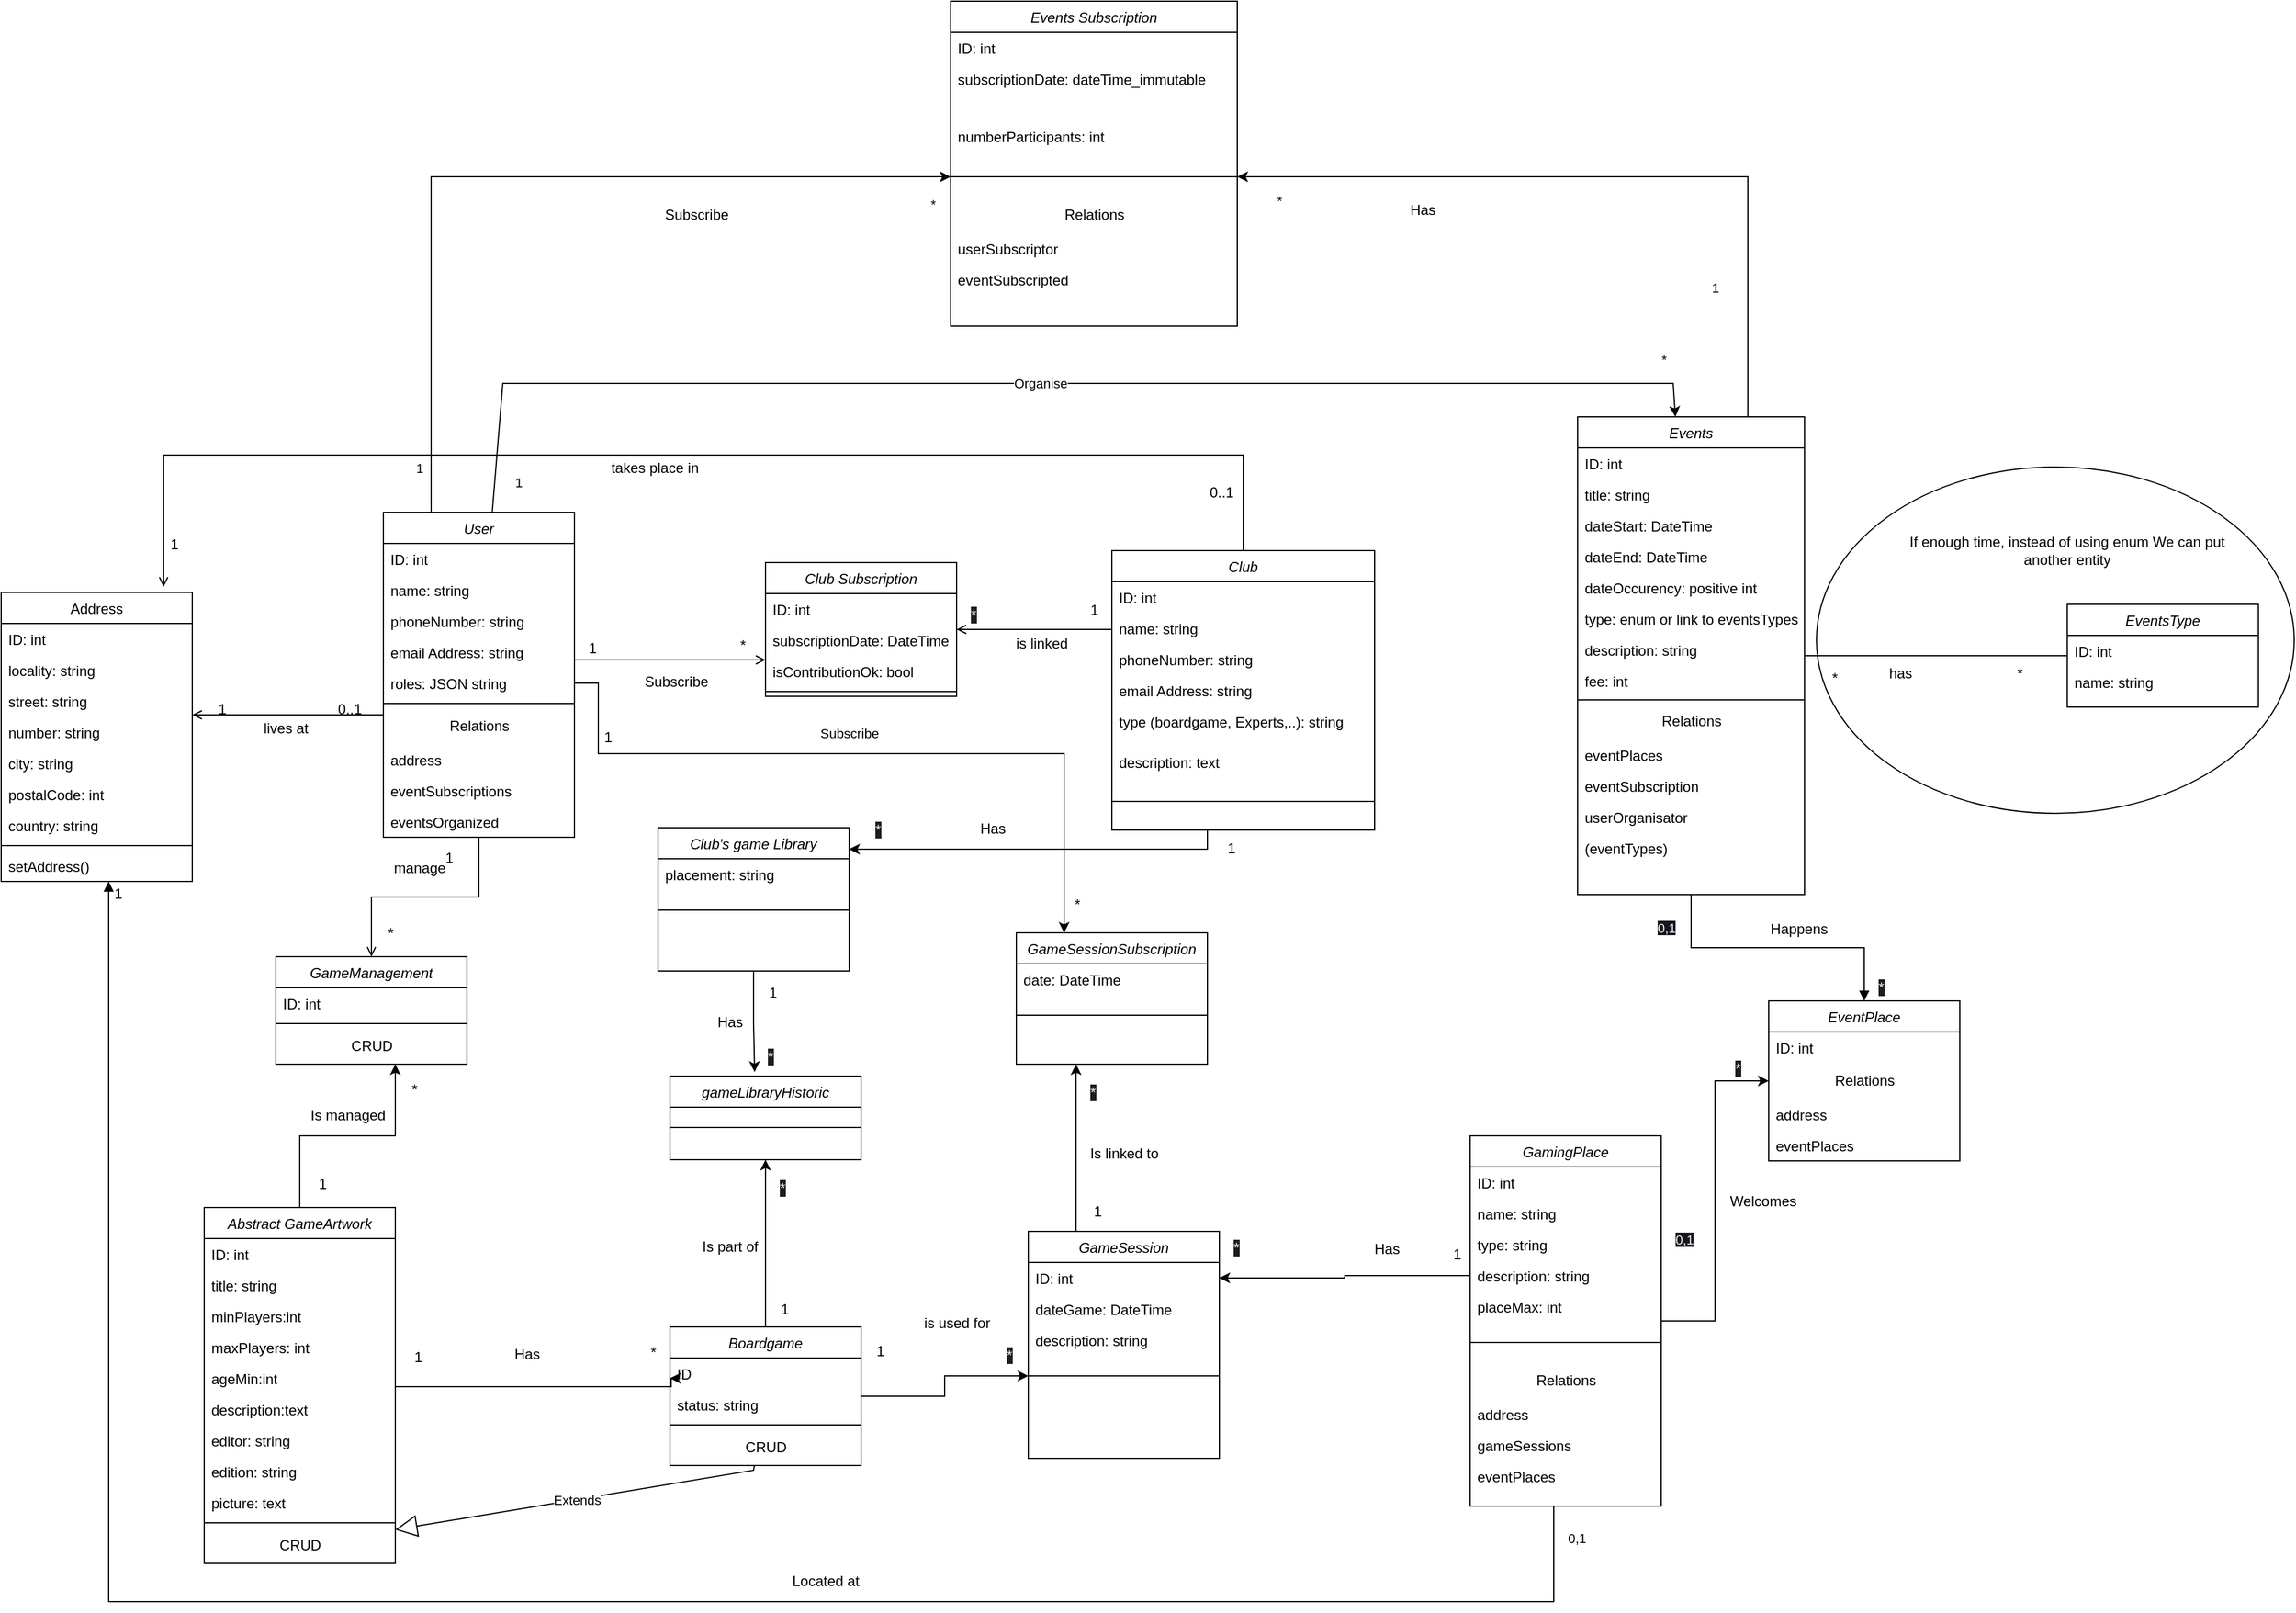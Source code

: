 <mxfile version="24.7.5">
  <diagram id="C5RBs43oDa-KdzZeNtuy" name="Page-1">
    <mxGraphModel dx="1925" dy="2037" grid="1" gridSize="10" guides="1" tooltips="1" connect="1" arrows="1" fold="1" page="1" pageScale="1" pageWidth="827" pageHeight="1169" math="0" shadow="0">
      <root>
        <mxCell id="WIyWlLk6GJQsqaUBKTNV-0" />
        <mxCell id="WIyWlLk6GJQsqaUBKTNV-1" parent="WIyWlLk6GJQsqaUBKTNV-0" />
        <mxCell id="jXClvfBUN3f1fJXmHD22-145" style="edgeStyle=orthogonalEdgeStyle;rounded=0;orthogonalLoop=1;jettySize=auto;html=1;exitX=0.25;exitY=0;exitDx=0;exitDy=0;" parent="WIyWlLk6GJQsqaUBKTNV-1" source="zkfFHV4jXpPFQw0GAbJ--0" target="jXClvfBUN3f1fJXmHD22-22" edge="1">
          <mxGeometry relative="1" as="geometry" />
        </mxCell>
        <mxCell id="L0uaYLzmE7jyQXVmUCjH-37" value="1" style="edgeLabel;html=1;align=center;verticalAlign=middle;resizable=0;points=[];" vertex="1" connectable="0" parent="jXClvfBUN3f1fJXmHD22-145">
          <mxGeometry x="-0.885" y="2" relative="1" as="geometry">
            <mxPoint x="-8" y="4" as="offset" />
          </mxGeometry>
        </mxCell>
        <mxCell id="zkfFHV4jXpPFQw0GAbJ--0" value="User" style="swimlane;fontStyle=2;align=center;verticalAlign=top;childLayout=stackLayout;horizontal=1;startSize=26;horizontalStack=0;resizeParent=1;resizeLast=0;collapsible=1;marginBottom=0;rounded=0;shadow=0;strokeWidth=1;" parent="WIyWlLk6GJQsqaUBKTNV-1" vertex="1">
          <mxGeometry x="200" y="68" width="160" height="272" as="geometry">
            <mxRectangle x="230" y="140" width="160" height="26" as="alternateBounds" />
          </mxGeometry>
        </mxCell>
        <mxCell id="jXClvfBUN3f1fJXmHD22-160" value="ID: int" style="text;align=left;verticalAlign=top;spacingLeft=4;spacingRight=4;overflow=hidden;rotatable=0;points=[[0,0.5],[1,0.5]];portConstraint=eastwest;" parent="zkfFHV4jXpPFQw0GAbJ--0" vertex="1">
          <mxGeometry y="26" width="160" height="26" as="geometry" />
        </mxCell>
        <mxCell id="zkfFHV4jXpPFQw0GAbJ--1" value="name: string" style="text;align=left;verticalAlign=top;spacingLeft=4;spacingRight=4;overflow=hidden;rotatable=0;points=[[0,0.5],[1,0.5]];portConstraint=eastwest;" parent="zkfFHV4jXpPFQw0GAbJ--0" vertex="1">
          <mxGeometry y="52" width="160" height="26" as="geometry" />
        </mxCell>
        <mxCell id="zkfFHV4jXpPFQw0GAbJ--2" value="phoneNumber: string" style="text;align=left;verticalAlign=top;spacingLeft=4;spacingRight=4;overflow=hidden;rotatable=0;points=[[0,0.5],[1,0.5]];portConstraint=eastwest;rounded=0;shadow=0;html=0;" parent="zkfFHV4jXpPFQw0GAbJ--0" vertex="1">
          <mxGeometry y="78" width="160" height="26" as="geometry" />
        </mxCell>
        <mxCell id="jXClvfBUN3f1fJXmHD22-161" value="email Address: string" style="text;align=left;verticalAlign=top;spacingLeft=4;spacingRight=4;overflow=hidden;rotatable=0;points=[[0,0.5],[1,0.5]];portConstraint=eastwest;rounded=0;shadow=0;html=0;" parent="zkfFHV4jXpPFQw0GAbJ--0" vertex="1">
          <mxGeometry y="104" width="160" height="26" as="geometry" />
        </mxCell>
        <mxCell id="KXV9Pzhh_ANMu6KU807g-0" value="roles: JSON string" style="text;align=left;verticalAlign=top;spacingLeft=4;spacingRight=4;overflow=hidden;rotatable=0;points=[[0,0.5],[1,0.5]];portConstraint=eastwest;rounded=0;shadow=0;html=0;" parent="zkfFHV4jXpPFQw0GAbJ--0" vertex="1">
          <mxGeometry y="130" width="160" height="26" as="geometry" />
        </mxCell>
        <mxCell id="zkfFHV4jXpPFQw0GAbJ--4" value="" style="line;html=1;strokeWidth=1;align=left;verticalAlign=middle;spacingTop=-1;spacingLeft=3;spacingRight=3;rotatable=0;labelPosition=right;points=[];portConstraint=eastwest;" parent="zkfFHV4jXpPFQw0GAbJ--0" vertex="1">
          <mxGeometry y="156" width="160" height="8" as="geometry" />
        </mxCell>
        <mxCell id="L0uaYLzmE7jyQXVmUCjH-38" value="Relations" style="text;html=1;align=center;verticalAlign=middle;resizable=0;points=[];autosize=1;strokeColor=none;fillColor=none;" vertex="1" parent="zkfFHV4jXpPFQw0GAbJ--0">
          <mxGeometry y="164" width="160" height="30" as="geometry" />
        </mxCell>
        <mxCell id="L0uaYLzmE7jyQXVmUCjH-39" value="address" style="text;align=left;verticalAlign=top;spacingLeft=4;spacingRight=4;overflow=hidden;rotatable=0;points=[[0,0.5],[1,0.5]];portConstraint=eastwest;" vertex="1" parent="zkfFHV4jXpPFQw0GAbJ--0">
          <mxGeometry y="194" width="160" height="26" as="geometry" />
        </mxCell>
        <mxCell id="L0uaYLzmE7jyQXVmUCjH-40" value="eventSubscriptions" style="text;align=left;verticalAlign=top;spacingLeft=4;spacingRight=4;overflow=hidden;rotatable=0;points=[[0,0.5],[1,0.5]];portConstraint=eastwest;" vertex="1" parent="zkfFHV4jXpPFQw0GAbJ--0">
          <mxGeometry y="220" width="160" height="26" as="geometry" />
        </mxCell>
        <mxCell id="L0uaYLzmE7jyQXVmUCjH-42" value="eventsOrganized" style="text;align=left;verticalAlign=top;spacingLeft=4;spacingRight=4;overflow=hidden;rotatable=0;points=[[0,0.5],[1,0.5]];portConstraint=eastwest;" vertex="1" parent="zkfFHV4jXpPFQw0GAbJ--0">
          <mxGeometry y="246" width="160" height="26" as="geometry" />
        </mxCell>
        <mxCell id="zkfFHV4jXpPFQw0GAbJ--17" value="Address" style="swimlane;fontStyle=0;align=center;verticalAlign=top;childLayout=stackLayout;horizontal=1;startSize=26;horizontalStack=0;resizeParent=1;resizeLast=0;collapsible=1;marginBottom=0;rounded=0;shadow=0;strokeWidth=1;" parent="WIyWlLk6GJQsqaUBKTNV-1" vertex="1">
          <mxGeometry x="-120" y="135" width="160" height="242" as="geometry">
            <mxRectangle x="550" y="140" width="160" height="26" as="alternateBounds" />
          </mxGeometry>
        </mxCell>
        <mxCell id="jXClvfBUN3f1fJXmHD22-153" value="ID: int " style="text;align=left;verticalAlign=top;spacingLeft=4;spacingRight=4;overflow=hidden;rotatable=0;points=[[0,0.5],[1,0.5]];portConstraint=eastwest;" parent="zkfFHV4jXpPFQw0GAbJ--17" vertex="1">
          <mxGeometry y="26" width="160" height="26" as="geometry" />
        </mxCell>
        <mxCell id="kQWfxEb28oK0HCZHNwVE-1" value="locality: string" style="text;align=left;verticalAlign=top;spacingLeft=4;spacingRight=4;overflow=hidden;rotatable=0;points=[[0,0.5],[1,0.5]];portConstraint=eastwest;" parent="zkfFHV4jXpPFQw0GAbJ--17" vertex="1">
          <mxGeometry y="52" width="160" height="26" as="geometry" />
        </mxCell>
        <mxCell id="jXClvfBUN3f1fJXmHD22-152" value="street: string" style="text;align=left;verticalAlign=top;spacingLeft=4;spacingRight=4;overflow=hidden;rotatable=0;points=[[0,0.5],[1,0.5]];portConstraint=eastwest;" parent="zkfFHV4jXpPFQw0GAbJ--17" vertex="1">
          <mxGeometry y="78" width="160" height="26" as="geometry" />
        </mxCell>
        <mxCell id="zkfFHV4jXpPFQw0GAbJ--18" value="number: string" style="text;align=left;verticalAlign=top;spacingLeft=4;spacingRight=4;overflow=hidden;rotatable=0;points=[[0,0.5],[1,0.5]];portConstraint=eastwest;" parent="zkfFHV4jXpPFQw0GAbJ--17" vertex="1">
          <mxGeometry y="104" width="160" height="26" as="geometry" />
        </mxCell>
        <mxCell id="zkfFHV4jXpPFQw0GAbJ--19" value="city: string" style="text;align=left;verticalAlign=top;spacingLeft=4;spacingRight=4;overflow=hidden;rotatable=0;points=[[0,0.5],[1,0.5]];portConstraint=eastwest;rounded=0;shadow=0;html=0;" parent="zkfFHV4jXpPFQw0GAbJ--17" vertex="1">
          <mxGeometry y="130" width="160" height="26" as="geometry" />
        </mxCell>
        <mxCell id="zkfFHV4jXpPFQw0GAbJ--21" value="postalCode: int" style="text;align=left;verticalAlign=top;spacingLeft=4;spacingRight=4;overflow=hidden;rotatable=0;points=[[0,0.5],[1,0.5]];portConstraint=eastwest;rounded=0;shadow=0;html=0;" parent="zkfFHV4jXpPFQw0GAbJ--17" vertex="1">
          <mxGeometry y="156" width="160" height="26" as="geometry" />
        </mxCell>
        <mxCell id="jXClvfBUN3f1fJXmHD22-150" value="country: string" style="text;align=left;verticalAlign=top;spacingLeft=4;spacingRight=4;overflow=hidden;rotatable=0;points=[[0,0.5],[1,0.5]];portConstraint=eastwest;rounded=0;shadow=0;html=0;" parent="zkfFHV4jXpPFQw0GAbJ--17" vertex="1">
          <mxGeometry y="182" width="160" height="26" as="geometry" />
        </mxCell>
        <mxCell id="jXClvfBUN3f1fJXmHD22-151" value="" style="line;html=1;strokeWidth=1;align=left;verticalAlign=middle;spacingTop=-1;spacingLeft=3;spacingRight=3;rotatable=0;labelPosition=right;points=[];portConstraint=eastwest;" parent="zkfFHV4jXpPFQw0GAbJ--17" vertex="1">
          <mxGeometry y="208" width="160" height="8" as="geometry" />
        </mxCell>
        <mxCell id="zkfFHV4jXpPFQw0GAbJ--22" value="setAddress()" style="text;align=left;verticalAlign=top;spacingLeft=4;spacingRight=4;overflow=hidden;rotatable=0;points=[[0,0.5],[1,0.5]];portConstraint=eastwest;rounded=0;shadow=0;html=0;" parent="zkfFHV4jXpPFQw0GAbJ--17" vertex="1">
          <mxGeometry y="216" width="160" height="26" as="geometry" />
        </mxCell>
        <mxCell id="zkfFHV4jXpPFQw0GAbJ--26" value="" style="endArrow=open;shadow=0;strokeWidth=1;rounded=0;curved=0;endFill=1;edgeStyle=elbowEdgeStyle;elbow=vertical;" parent="WIyWlLk6GJQsqaUBKTNV-1" source="zkfFHV4jXpPFQw0GAbJ--0" target="zkfFHV4jXpPFQw0GAbJ--17" edge="1">
          <mxGeometry x="0.5" y="41" relative="1" as="geometry">
            <mxPoint x="380" y="192" as="sourcePoint" />
            <mxPoint x="540" y="192" as="targetPoint" />
            <mxPoint x="-40" y="32" as="offset" />
          </mxGeometry>
        </mxCell>
        <mxCell id="zkfFHV4jXpPFQw0GAbJ--27" value="0..1" style="resizable=0;align=left;verticalAlign=bottom;labelBackgroundColor=none;fontSize=12;" parent="zkfFHV4jXpPFQw0GAbJ--26" connectable="0" vertex="1">
          <mxGeometry x="-1" relative="1" as="geometry">
            <mxPoint x="-40" y="4" as="offset" />
          </mxGeometry>
        </mxCell>
        <mxCell id="zkfFHV4jXpPFQw0GAbJ--28" value="1" style="resizable=0;align=right;verticalAlign=bottom;labelBackgroundColor=none;fontSize=12;" parent="zkfFHV4jXpPFQw0GAbJ--26" connectable="0" vertex="1">
          <mxGeometry x="1" relative="1" as="geometry">
            <mxPoint x="30" y="4" as="offset" />
          </mxGeometry>
        </mxCell>
        <mxCell id="zkfFHV4jXpPFQw0GAbJ--29" value="lives at" style="text;html=1;resizable=0;points=[];;align=center;verticalAlign=middle;labelBackgroundColor=none;rounded=0;shadow=0;strokeWidth=1;fontSize=12;" parent="zkfFHV4jXpPFQw0GAbJ--26" vertex="1" connectable="0">
          <mxGeometry x="0.5" y="49" relative="1" as="geometry">
            <mxPoint x="38" y="-38" as="offset" />
          </mxGeometry>
        </mxCell>
        <mxCell id="KXV9Pzhh_ANMu6KU807g-1" value="Club Subscription" style="swimlane;fontStyle=2;align=center;verticalAlign=top;childLayout=stackLayout;horizontal=1;startSize=26;horizontalStack=0;resizeParent=1;resizeLast=0;collapsible=1;marginBottom=0;rounded=0;shadow=0;strokeWidth=1;" parent="WIyWlLk6GJQsqaUBKTNV-1" vertex="1">
          <mxGeometry x="520" y="110" width="160" height="112" as="geometry">
            <mxRectangle x="230" y="140" width="160" height="26" as="alternateBounds" />
          </mxGeometry>
        </mxCell>
        <mxCell id="jXClvfBUN3f1fJXmHD22-162" value="ID: int" style="text;align=left;verticalAlign=top;spacingLeft=4;spacingRight=4;overflow=hidden;rotatable=0;points=[[0,0.5],[1,0.5]];portConstraint=eastwest;" parent="KXV9Pzhh_ANMu6KU807g-1" vertex="1">
          <mxGeometry y="26" width="160" height="26" as="geometry" />
        </mxCell>
        <mxCell id="KXV9Pzhh_ANMu6KU807g-2" value="subscriptionDate: DateTime" style="text;align=left;verticalAlign=top;spacingLeft=4;spacingRight=4;overflow=hidden;rotatable=0;points=[[0,0.5],[1,0.5]];portConstraint=eastwest;" parent="KXV9Pzhh_ANMu6KU807g-1" vertex="1">
          <mxGeometry y="52" width="160" height="26" as="geometry" />
        </mxCell>
        <mxCell id="KXV9Pzhh_ANMu6KU807g-14" value="" style="endArrow=open;shadow=0;strokeWidth=1;rounded=0;curved=0;endFill=1;edgeStyle=elbowEdgeStyle;elbow=vertical;" parent="KXV9Pzhh_ANMu6KU807g-1" edge="1" source="zkfFHV4jXpPFQw0GAbJ--0">
          <mxGeometry x="0.5" y="41" relative="1" as="geometry">
            <mxPoint x="-140" y="81.5" as="sourcePoint" />
            <mxPoint y="81.5" as="targetPoint" />
            <mxPoint x="-40" y="32" as="offset" />
          </mxGeometry>
        </mxCell>
        <mxCell id="KXV9Pzhh_ANMu6KU807g-15" value="1" style="resizable=0;align=left;verticalAlign=bottom;labelBackgroundColor=none;fontSize=12;" parent="KXV9Pzhh_ANMu6KU807g-14" connectable="0" vertex="1">
          <mxGeometry x="-1" relative="1" as="geometry">
            <mxPoint x="10" y="-1" as="offset" />
          </mxGeometry>
        </mxCell>
        <mxCell id="KXV9Pzhh_ANMu6KU807g-17" value="Subscribe" style="text;html=1;resizable=0;points=[];;align=center;verticalAlign=middle;labelBackgroundColor=none;rounded=0;shadow=0;strokeWidth=1;fontSize=12;" parent="KXV9Pzhh_ANMu6KU807g-14" vertex="1" connectable="0">
          <mxGeometry x="0.5" y="49" relative="1" as="geometry">
            <mxPoint x="-35" y="67" as="offset" />
          </mxGeometry>
        </mxCell>
        <mxCell id="KXV9Pzhh_ANMu6KU807g-4" value="isContributionOk: bool" style="text;align=left;verticalAlign=top;spacingLeft=4;spacingRight=4;overflow=hidden;rotatable=0;points=[[0,0.5],[1,0.5]];portConstraint=eastwest;rounded=0;shadow=0;html=0;" parent="KXV9Pzhh_ANMu6KU807g-1" vertex="1">
          <mxGeometry y="78" width="160" height="26" as="geometry" />
        </mxCell>
        <mxCell id="KXV9Pzhh_ANMu6KU807g-6" value="" style="line;html=1;strokeWidth=1;align=left;verticalAlign=middle;spacingTop=-1;spacingLeft=3;spacingRight=3;rotatable=0;labelPosition=right;points=[];portConstraint=eastwest;" parent="KXV9Pzhh_ANMu6KU807g-1" vertex="1">
          <mxGeometry y="104" width="160" height="8" as="geometry" />
        </mxCell>
        <mxCell id="jXClvfBUN3f1fJXmHD22-112" style="edgeStyle=orthogonalEdgeStyle;rounded=0;orthogonalLoop=1;jettySize=auto;html=1;exitX=0.5;exitY=1;exitDx=0;exitDy=0;" parent="WIyWlLk6GJQsqaUBKTNV-1" source="KXV9Pzhh_ANMu6KU807g-8" target="UbkFtfqhbS67n9IhiyY1-0" edge="1">
          <mxGeometry relative="1" as="geometry">
            <Array as="points">
              <mxPoint x="890" y="350" />
            </Array>
          </mxGeometry>
        </mxCell>
        <mxCell id="KXV9Pzhh_ANMu6KU807g-8" value="Club" style="swimlane;fontStyle=2;align=center;verticalAlign=top;childLayout=stackLayout;horizontal=1;startSize=26;horizontalStack=0;resizeParent=1;resizeLast=0;collapsible=1;marginBottom=0;rounded=0;shadow=0;strokeWidth=1;" parent="WIyWlLk6GJQsqaUBKTNV-1" vertex="1">
          <mxGeometry x="810" y="100" width="220" height="234" as="geometry">
            <mxRectangle x="230" y="140" width="160" height="26" as="alternateBounds" />
          </mxGeometry>
        </mxCell>
        <mxCell id="KXV9Pzhh_ANMu6KU807g-9" value="ID: int" style="text;align=left;verticalAlign=top;spacingLeft=4;spacingRight=4;overflow=hidden;rotatable=0;points=[[0,0.5],[1,0.5]];portConstraint=eastwest;" parent="KXV9Pzhh_ANMu6KU807g-8" vertex="1">
          <mxGeometry y="26" width="220" height="26" as="geometry" />
        </mxCell>
        <mxCell id="jXClvfBUN3f1fJXmHD22-165" value="name: string" style="text;align=left;verticalAlign=top;spacingLeft=4;spacingRight=4;overflow=hidden;rotatable=0;points=[[0,0.5],[1,0.5]];portConstraint=eastwest;" parent="KXV9Pzhh_ANMu6KU807g-8" vertex="1">
          <mxGeometry y="52" width="220" height="26" as="geometry" />
        </mxCell>
        <mxCell id="KXV9Pzhh_ANMu6KU807g-10" value="phoneNumber: string" style="text;align=left;verticalAlign=top;spacingLeft=4;spacingRight=4;overflow=hidden;rotatable=0;points=[[0,0.5],[1,0.5]];portConstraint=eastwest;rounded=0;shadow=0;html=0;" parent="KXV9Pzhh_ANMu6KU807g-8" vertex="1">
          <mxGeometry y="78" width="220" height="26" as="geometry" />
        </mxCell>
        <mxCell id="KXV9Pzhh_ANMu6KU807g-11" value="email Address: string" style="text;align=left;verticalAlign=top;spacingLeft=4;spacingRight=4;overflow=hidden;rotatable=0;points=[[0,0.5],[1,0.5]];portConstraint=eastwest;rounded=0;shadow=0;html=0;" parent="KXV9Pzhh_ANMu6KU807g-8" vertex="1">
          <mxGeometry y="104" width="220" height="26" as="geometry" />
        </mxCell>
        <mxCell id="KXV9Pzhh_ANMu6KU807g-37" value="type (boardgame, Experts,..): string" style="text;align=left;verticalAlign=top;spacingLeft=4;spacingRight=4;overflow=hidden;rotatable=0;points=[[0,0.5],[1,0.5]];portConstraint=eastwest;rounded=0;shadow=0;html=0;" parent="KXV9Pzhh_ANMu6KU807g-8" vertex="1">
          <mxGeometry y="130" width="220" height="34" as="geometry" />
        </mxCell>
        <mxCell id="kQWfxEb28oK0HCZHNwVE-5" value="description: text" style="text;align=left;verticalAlign=top;spacingLeft=4;spacingRight=4;overflow=hidden;rotatable=0;points=[[0,0.5],[1,0.5]];portConstraint=eastwest;rounded=0;shadow=0;html=0;" parent="KXV9Pzhh_ANMu6KU807g-8" vertex="1">
          <mxGeometry y="164" width="220" height="34" as="geometry" />
        </mxCell>
        <mxCell id="KXV9Pzhh_ANMu6KU807g-13" value="" style="line;html=1;strokeWidth=1;align=left;verticalAlign=middle;spacingTop=-1;spacingLeft=3;spacingRight=3;rotatable=0;labelPosition=right;points=[];portConstraint=eastwest;" parent="KXV9Pzhh_ANMu6KU807g-8" vertex="1">
          <mxGeometry y="198" width="220" height="24" as="geometry" />
        </mxCell>
        <mxCell id="KXV9Pzhh_ANMu6KU807g-18" value="*" style="resizable=0;align=right;verticalAlign=bottom;labelBackgroundColor=none;fontSize=12;" parent="WIyWlLk6GJQsqaUBKTNV-1" connectable="0" vertex="1">
          <mxGeometry x="580" y="135" as="geometry">
            <mxPoint x="-75" y="53" as="offset" />
          </mxGeometry>
        </mxCell>
        <mxCell id="KXV9Pzhh_ANMu6KU807g-19" value="" style="endArrow=open;shadow=0;strokeWidth=1;rounded=0;curved=0;endFill=1;edgeStyle=elbowEdgeStyle;elbow=vertical;exitX=0.5;exitY=0;exitDx=0;exitDy=0;entryX=0.85;entryY=-0.019;entryDx=0;entryDy=0;entryPerimeter=0;" parent="WIyWlLk6GJQsqaUBKTNV-1" source="KXV9Pzhh_ANMu6KU807g-8" target="zkfFHV4jXpPFQw0GAbJ--17" edge="1">
          <mxGeometry x="0.5" y="41" relative="1" as="geometry">
            <mxPoint x="870.08" y="20.048" as="sourcePoint" />
            <mxPoint x="40" y="20" as="targetPoint" />
            <mxPoint x="-40" y="32" as="offset" />
            <Array as="points">
              <mxPoint x="460" y="20" />
            </Array>
          </mxGeometry>
        </mxCell>
        <mxCell id="KXV9Pzhh_ANMu6KU807g-20" value="0..1" style="resizable=0;align=left;verticalAlign=bottom;labelBackgroundColor=none;fontSize=12;" parent="KXV9Pzhh_ANMu6KU807g-19" connectable="0" vertex="1">
          <mxGeometry x="-1" relative="1" as="geometry">
            <mxPoint x="-30" y="-40" as="offset" />
          </mxGeometry>
        </mxCell>
        <mxCell id="KXV9Pzhh_ANMu6KU807g-21" value="1" style="resizable=0;align=right;verticalAlign=bottom;labelBackgroundColor=none;fontSize=12;" parent="KXV9Pzhh_ANMu6KU807g-19" connectable="0" vertex="1">
          <mxGeometry x="1" relative="1" as="geometry">
            <mxPoint x="14" y="-27" as="offset" />
          </mxGeometry>
        </mxCell>
        <mxCell id="KXV9Pzhh_ANMu6KU807g-22" value="takes place in" style="text;html=1;resizable=0;points=[];;align=center;verticalAlign=middle;labelBackgroundColor=none;rounded=0;shadow=0;strokeWidth=1;fontSize=12;" parent="KXV9Pzhh_ANMu6KU807g-19" vertex="1" connectable="0">
          <mxGeometry x="0.5" y="49" relative="1" as="geometry">
            <mxPoint x="248" y="-38" as="offset" />
          </mxGeometry>
        </mxCell>
        <mxCell id="KXV9Pzhh_ANMu6KU807g-23" value="" style="endArrow=open;shadow=0;strokeWidth=1;rounded=0;curved=0;endFill=1;edgeStyle=elbowEdgeStyle;elbow=vertical;" parent="WIyWlLk6GJQsqaUBKTNV-1" source="KXV9Pzhh_ANMu6KU807g-8" target="KXV9Pzhh_ANMu6KU807g-1" edge="1">
          <mxGeometry x="0.5" y="41" relative="1" as="geometry">
            <mxPoint x="610" y="240" as="sourcePoint" />
            <mxPoint x="750" y="240" as="targetPoint" />
            <mxPoint x="-40" y="32" as="offset" />
          </mxGeometry>
        </mxCell>
        <mxCell id="KXV9Pzhh_ANMu6KU807g-25" value="is linked" style="text;html=1;resizable=0;points=[];;align=center;verticalAlign=middle;labelBackgroundColor=none;rounded=0;shadow=0;strokeWidth=1;fontSize=12;" parent="KXV9Pzhh_ANMu6KU807g-23" vertex="1" connectable="0">
          <mxGeometry x="0.5" y="49" relative="1" as="geometry">
            <mxPoint x="38" y="-37" as="offset" />
          </mxGeometry>
        </mxCell>
        <mxCell id="KXV9Pzhh_ANMu6KU807g-26" value="" style="endArrow=open;shadow=0;strokeWidth=1;rounded=0;curved=0;endFill=1;edgeStyle=elbowEdgeStyle;elbow=vertical;entryX=0.5;entryY=0;entryDx=0;entryDy=0;" parent="WIyWlLk6GJQsqaUBKTNV-1" source="zkfFHV4jXpPFQw0GAbJ--0" target="KXV9Pzhh_ANMu6KU807g-30" edge="1">
          <mxGeometry x="0.5" y="41" relative="1" as="geometry">
            <mxPoint x="300" y="270" as="sourcePoint" />
            <mxPoint x="160" y="380" as="targetPoint" />
            <mxPoint x="-40" y="32" as="offset" />
          </mxGeometry>
        </mxCell>
        <mxCell id="KXV9Pzhh_ANMu6KU807g-27" value="1" style="resizable=0;align=left;verticalAlign=bottom;labelBackgroundColor=none;fontSize=12;" parent="KXV9Pzhh_ANMu6KU807g-26" connectable="0" vertex="1">
          <mxGeometry x="-1" relative="1" as="geometry">
            <mxPoint x="-30" y="26" as="offset" />
          </mxGeometry>
        </mxCell>
        <mxCell id="KXV9Pzhh_ANMu6KU807g-28" value="*" style="resizable=0;align=right;verticalAlign=bottom;labelBackgroundColor=none;fontSize=12;" parent="KXV9Pzhh_ANMu6KU807g-26" connectable="0" vertex="1">
          <mxGeometry x="1" relative="1" as="geometry">
            <mxPoint x="20" y="-11" as="offset" />
          </mxGeometry>
        </mxCell>
        <mxCell id="KXV9Pzhh_ANMu6KU807g-29" value="manage" style="text;html=1;resizable=0;points=[];;align=center;verticalAlign=middle;labelBackgroundColor=none;rounded=0;shadow=0;strokeWidth=1;fontSize=12;" parent="KXV9Pzhh_ANMu6KU807g-26" vertex="1" connectable="0">
          <mxGeometry x="0.5" y="49" relative="1" as="geometry">
            <mxPoint x="-9" y="-27" as="offset" />
          </mxGeometry>
        </mxCell>
        <mxCell id="KXV9Pzhh_ANMu6KU807g-30" value="GameManagement" style="swimlane;fontStyle=2;align=center;verticalAlign=top;childLayout=stackLayout;horizontal=1;startSize=26;horizontalStack=0;resizeParent=1;resizeLast=0;collapsible=1;marginBottom=0;rounded=0;shadow=0;strokeWidth=1;" parent="WIyWlLk6GJQsqaUBKTNV-1" vertex="1">
          <mxGeometry x="110" y="440" width="160" height="90" as="geometry">
            <mxRectangle x="230" y="140" width="160" height="26" as="alternateBounds" />
          </mxGeometry>
        </mxCell>
        <mxCell id="KXV9Pzhh_ANMu6KU807g-31" value="ID: int" style="text;align=left;verticalAlign=top;spacingLeft=4;spacingRight=4;overflow=hidden;rotatable=0;points=[[0,0.5],[1,0.5]];portConstraint=eastwest;" parent="KXV9Pzhh_ANMu6KU807g-30" vertex="1">
          <mxGeometry y="26" width="160" height="26" as="geometry" />
        </mxCell>
        <mxCell id="KXV9Pzhh_ANMu6KU807g-35" value="" style="line;html=1;strokeWidth=1;align=left;verticalAlign=middle;spacingTop=-1;spacingLeft=3;spacingRight=3;rotatable=0;labelPosition=right;points=[];portConstraint=eastwest;" parent="KXV9Pzhh_ANMu6KU807g-30" vertex="1">
          <mxGeometry y="52" width="160" height="8" as="geometry" />
        </mxCell>
        <mxCell id="KXV9Pzhh_ANMu6KU807g-38" value="CRUD" style="text;html=1;align=center;verticalAlign=middle;resizable=0;points=[];autosize=1;strokeColor=none;fillColor=none;" parent="KXV9Pzhh_ANMu6KU807g-30" vertex="1">
          <mxGeometry y="60" width="160" height="30" as="geometry" />
        </mxCell>
        <mxCell id="KXV9Pzhh_ANMu6KU807g-39" value="&lt;span style=&quot;color: rgb(240, 240, 240); font-family: Helvetica; font-size: 12px; font-style: normal; font-variant-ligatures: normal; font-variant-caps: normal; font-weight: 400; letter-spacing: normal; orphans: 2; text-align: right; text-indent: 0px; text-transform: none; widows: 2; word-spacing: 0px; -webkit-text-stroke-width: 0px; white-space: nowrap; background-color: rgb(27, 29, 30); text-decoration-thickness: initial; text-decoration-style: initial; text-decoration-color: initial; display: inline !important; float: none;&quot;&gt;*&lt;/span&gt;" style="text;whiteSpace=wrap;html=1;" parent="WIyWlLk6GJQsqaUBKTNV-1" vertex="1">
          <mxGeometry x="690" y="140" width="20" height="20" as="geometry" />
        </mxCell>
        <mxCell id="KXV9Pzhh_ANMu6KU807g-41" value="1" style="text;html=1;align=center;verticalAlign=middle;resizable=0;points=[];autosize=1;strokeColor=none;fillColor=none;" parent="WIyWlLk6GJQsqaUBKTNV-1" vertex="1">
          <mxGeometry x="780" y="135" width="30" height="30" as="geometry" />
        </mxCell>
        <mxCell id="UbkFtfqhbS67n9IhiyY1-0" value="Club&#39;s game Library" style="swimlane;fontStyle=2;align=center;verticalAlign=top;childLayout=stackLayout;horizontal=1;startSize=26;horizontalStack=0;resizeParent=1;resizeLast=0;collapsible=1;marginBottom=0;rounded=0;shadow=0;strokeWidth=1;" parent="WIyWlLk6GJQsqaUBKTNV-1" vertex="1">
          <mxGeometry x="430" y="332" width="160" height="120" as="geometry">
            <mxRectangle x="230" y="140" width="160" height="26" as="alternateBounds" />
          </mxGeometry>
        </mxCell>
        <mxCell id="UbkFtfqhbS67n9IhiyY1-1" value="placement: string" style="text;align=left;verticalAlign=top;spacingLeft=4;spacingRight=4;overflow=hidden;rotatable=0;points=[[0,0.5],[1,0.5]];portConstraint=eastwest;" parent="UbkFtfqhbS67n9IhiyY1-0" vertex="1">
          <mxGeometry y="26" width="160" height="26" as="geometry" />
        </mxCell>
        <mxCell id="UbkFtfqhbS67n9IhiyY1-6" value="" style="line;html=1;strokeWidth=1;align=left;verticalAlign=middle;spacingTop=-1;spacingLeft=3;spacingRight=3;rotatable=0;labelPosition=right;points=[];portConstraint=eastwest;" parent="UbkFtfqhbS67n9IhiyY1-0" vertex="1">
          <mxGeometry y="52" width="160" height="34" as="geometry" />
        </mxCell>
        <mxCell id="jXClvfBUN3f1fJXmHD22-146" style="edgeStyle=orthogonalEdgeStyle;rounded=0;orthogonalLoop=1;jettySize=auto;html=1;exitX=0.75;exitY=0;exitDx=0;exitDy=0;" parent="WIyWlLk6GJQsqaUBKTNV-1" source="jXClvfBUN3f1fJXmHD22-5" target="jXClvfBUN3f1fJXmHD22-22" edge="1">
          <mxGeometry relative="1" as="geometry" />
        </mxCell>
        <mxCell id="jXClvfBUN3f1fJXmHD22-5" value="Events" style="swimlane;fontStyle=2;align=center;verticalAlign=top;childLayout=stackLayout;horizontal=1;startSize=26;horizontalStack=0;resizeParent=1;resizeLast=0;collapsible=1;marginBottom=0;rounded=0;shadow=0;strokeWidth=1;" parent="WIyWlLk6GJQsqaUBKTNV-1" vertex="1">
          <mxGeometry x="1200" y="-12" width="190" height="400" as="geometry">
            <mxRectangle x="230" y="140" width="160" height="26" as="alternateBounds" />
          </mxGeometry>
        </mxCell>
        <mxCell id="jXClvfBUN3f1fJXmHD22-164" value="ID: int" style="text;align=left;verticalAlign=top;spacingLeft=4;spacingRight=4;overflow=hidden;rotatable=0;points=[[0,0.5],[1,0.5]];portConstraint=eastwest;" parent="jXClvfBUN3f1fJXmHD22-5" vertex="1">
          <mxGeometry y="26" width="190" height="26" as="geometry" />
        </mxCell>
        <mxCell id="jXClvfBUN3f1fJXmHD22-6" value="title: string&#xa;" style="text;align=left;verticalAlign=top;spacingLeft=4;spacingRight=4;overflow=hidden;rotatable=0;points=[[0,0.5],[1,0.5]];portConstraint=eastwest;" parent="jXClvfBUN3f1fJXmHD22-5" vertex="1">
          <mxGeometry y="52" width="190" height="26" as="geometry" />
        </mxCell>
        <mxCell id="jXClvfBUN3f1fJXmHD22-9" value="dateStart: DateTime" style="text;align=left;verticalAlign=top;spacingLeft=4;spacingRight=4;overflow=hidden;rotatable=0;points=[[0,0.5],[1,0.5]];portConstraint=eastwest;" parent="jXClvfBUN3f1fJXmHD22-5" vertex="1">
          <mxGeometry y="78" width="190" height="26" as="geometry" />
        </mxCell>
        <mxCell id="jXClvfBUN3f1fJXmHD22-39" value="dateEnd: DateTime" style="text;align=left;verticalAlign=top;spacingLeft=4;spacingRight=4;overflow=hidden;rotatable=0;points=[[0,0.5],[1,0.5]];portConstraint=eastwest;" parent="jXClvfBUN3f1fJXmHD22-5" vertex="1">
          <mxGeometry y="104" width="190" height="26" as="geometry" />
        </mxCell>
        <mxCell id="jXClvfBUN3f1fJXmHD22-40" value="dateOccurency: positive int" style="text;align=left;verticalAlign=top;spacingLeft=4;spacingRight=4;overflow=hidden;rotatable=0;points=[[0,0.5],[1,0.5]];portConstraint=eastwest;" parent="jXClvfBUN3f1fJXmHD22-5" vertex="1">
          <mxGeometry y="130" width="190" height="26" as="geometry" />
        </mxCell>
        <mxCell id="jXClvfBUN3f1fJXmHD22-10" value="type: enum or link to eventsTypes" style="text;align=left;verticalAlign=top;spacingLeft=4;spacingRight=4;overflow=hidden;rotatable=0;points=[[0,0.5],[1,0.5]];portConstraint=eastwest;" parent="jXClvfBUN3f1fJXmHD22-5" vertex="1">
          <mxGeometry y="156" width="190" height="26" as="geometry" />
        </mxCell>
        <mxCell id="jXClvfBUN3f1fJXmHD22-8" value="description: string" style="text;align=left;verticalAlign=top;spacingLeft=4;spacingRight=4;overflow=hidden;rotatable=0;points=[[0,0.5],[1,0.5]];portConstraint=eastwest;" parent="jXClvfBUN3f1fJXmHD22-5" vertex="1">
          <mxGeometry y="182" width="190" height="26" as="geometry" />
        </mxCell>
        <mxCell id="jXClvfBUN3f1fJXmHD22-43" value="fee: int" style="text;align=left;verticalAlign=top;spacingLeft=4;spacingRight=4;overflow=hidden;rotatable=0;points=[[0,0.5],[1,0.5]];portConstraint=eastwest;" parent="jXClvfBUN3f1fJXmHD22-5" vertex="1">
          <mxGeometry y="208" width="190" height="26" as="geometry" />
        </mxCell>
        <mxCell id="jXClvfBUN3f1fJXmHD22-7" value="" style="line;html=1;strokeWidth=1;align=left;verticalAlign=middle;spacingTop=-1;spacingLeft=3;spacingRight=3;rotatable=0;labelPosition=right;points=[];portConstraint=eastwest;" parent="jXClvfBUN3f1fJXmHD22-5" vertex="1">
          <mxGeometry y="234" width="190" height="6" as="geometry" />
        </mxCell>
        <mxCell id="L0uaYLzmE7jyQXVmUCjH-1" value="Relations" style="text;html=1;align=center;verticalAlign=middle;resizable=0;points=[];autosize=1;strokeColor=none;fillColor=none;" vertex="1" parent="jXClvfBUN3f1fJXmHD22-5">
          <mxGeometry y="240" width="190" height="30" as="geometry" />
        </mxCell>
        <mxCell id="L0uaYLzmE7jyQXVmUCjH-0" value="eventPlaces" style="text;align=left;verticalAlign=top;spacingLeft=4;spacingRight=4;overflow=hidden;rotatable=0;points=[[0,0.5],[1,0.5]];portConstraint=eastwest;" vertex="1" parent="jXClvfBUN3f1fJXmHD22-5">
          <mxGeometry y="270" width="190" height="26" as="geometry" />
        </mxCell>
        <mxCell id="L0uaYLzmE7jyQXVmUCjH-4" value="eventSubscription" style="text;align=left;verticalAlign=top;spacingLeft=4;spacingRight=4;overflow=hidden;rotatable=0;points=[[0,0.5],[1,0.5]];portConstraint=eastwest;" vertex="1" parent="jXClvfBUN3f1fJXmHD22-5">
          <mxGeometry y="296" width="190" height="26" as="geometry" />
        </mxCell>
        <mxCell id="L0uaYLzmE7jyQXVmUCjH-5" value="userOrganisator" style="text;align=left;verticalAlign=top;spacingLeft=4;spacingRight=4;overflow=hidden;rotatable=0;points=[[0,0.5],[1,0.5]];portConstraint=eastwest;" vertex="1" parent="jXClvfBUN3f1fJXmHD22-5">
          <mxGeometry y="322" width="190" height="26" as="geometry" />
        </mxCell>
        <mxCell id="L0uaYLzmE7jyQXVmUCjH-2" value="(eventTypes)" style="text;align=left;verticalAlign=top;spacingLeft=4;spacingRight=4;overflow=hidden;rotatable=0;points=[[0,0.5],[1,0.5]];portConstraint=eastwest;" vertex="1" parent="jXClvfBUN3f1fJXmHD22-5">
          <mxGeometry y="348" width="190" height="26" as="geometry" />
        </mxCell>
        <mxCell id="jXClvfBUN3f1fJXmHD22-11" value="" style="endArrow=classic;html=1;rounded=0;" parent="WIyWlLk6GJQsqaUBKTNV-1" source="zkfFHV4jXpPFQw0GAbJ--0" target="jXClvfBUN3f1fJXmHD22-5" edge="1">
          <mxGeometry relative="1" as="geometry">
            <mxPoint x="260" y="57.091" as="sourcePoint" />
            <mxPoint x="1030" y="-100" as="targetPoint" />
            <Array as="points">
              <mxPoint x="300" y="-40" />
              <mxPoint x="1280" y="-40" />
            </Array>
          </mxGeometry>
        </mxCell>
        <mxCell id="jXClvfBUN3f1fJXmHD22-12" value="Organise" style="edgeLabel;resizable=0;html=1;;align=center;verticalAlign=middle;" parent="jXClvfBUN3f1fJXmHD22-11" connectable="0" vertex="1">
          <mxGeometry relative="1" as="geometry" />
        </mxCell>
        <mxCell id="jXClvfBUN3f1fJXmHD22-15" value="1" style="edgeLabel;html=1;align=center;verticalAlign=middle;resizable=0;points=[];" parent="jXClvfBUN3f1fJXmHD22-11" vertex="1" connectable="0">
          <mxGeometry x="-0.954" y="-3" relative="1" as="geometry">
            <mxPoint x="17" as="offset" />
          </mxGeometry>
        </mxCell>
        <mxCell id="jXClvfBUN3f1fJXmHD22-16" value="*" style="edgeLabel;html=1;align=center;verticalAlign=middle;resizable=0;points=[];" parent="jXClvfBUN3f1fJXmHD22-11" vertex="1" connectable="0">
          <mxGeometry x="0.928" y="1" relative="1" as="geometry">
            <mxPoint x="4" y="-19" as="offset" />
          </mxGeometry>
        </mxCell>
        <mxCell id="jXClvfBUN3f1fJXmHD22-17" value="Events Subscription" style="swimlane;fontStyle=2;align=center;verticalAlign=top;childLayout=stackLayout;horizontal=1;startSize=26;horizontalStack=0;resizeParent=1;resizeLast=0;collapsible=1;marginBottom=0;rounded=0;shadow=0;strokeWidth=1;" parent="WIyWlLk6GJQsqaUBKTNV-1" vertex="1">
          <mxGeometry x="675" y="-360" width="240" height="272" as="geometry">
            <mxRectangle x="230" y="140" width="160" height="26" as="alternateBounds" />
          </mxGeometry>
        </mxCell>
        <mxCell id="jXClvfBUN3f1fJXmHD22-163" value="ID: int" style="text;align=left;verticalAlign=top;spacingLeft=4;spacingRight=4;overflow=hidden;rotatable=0;points=[[0,0.5],[1,0.5]];portConstraint=eastwest;" parent="jXClvfBUN3f1fJXmHD22-17" vertex="1">
          <mxGeometry y="26" width="240" height="26" as="geometry" />
        </mxCell>
        <mxCell id="TH4oFS3spnR1M7Z3OZfE-0" value="subscriptionDate: dateTime_immutable" style="text;align=left;verticalAlign=top;spacingLeft=4;spacingRight=4;overflow=hidden;rotatable=0;points=[[0,0.5],[1,0.5]];portConstraint=eastwest;" parent="jXClvfBUN3f1fJXmHD22-17" vertex="1">
          <mxGeometry y="52" width="240" height="48" as="geometry" />
        </mxCell>
        <mxCell id="jXClvfBUN3f1fJXmHD22-19" value="numberParticipants: int" style="text;align=left;verticalAlign=top;spacingLeft=4;spacingRight=4;overflow=hidden;rotatable=0;points=[[0,0.5],[1,0.5]];portConstraint=eastwest;" parent="jXClvfBUN3f1fJXmHD22-17" vertex="1">
          <mxGeometry y="100" width="240" height="30" as="geometry" />
        </mxCell>
        <mxCell id="jXClvfBUN3f1fJXmHD22-22" value="" style="line;html=1;strokeWidth=1;align=left;verticalAlign=middle;spacingTop=-1;spacingLeft=3;spacingRight=3;rotatable=0;labelPosition=right;points=[];portConstraint=eastwest;" parent="jXClvfBUN3f1fJXmHD22-17" vertex="1">
          <mxGeometry y="130" width="240" height="34" as="geometry" />
        </mxCell>
        <mxCell id="L0uaYLzmE7jyQXVmUCjH-36" value="Relations" style="text;html=1;align=center;verticalAlign=middle;resizable=0;points=[];autosize=1;strokeColor=none;fillColor=none;" vertex="1" parent="jXClvfBUN3f1fJXmHD22-17">
          <mxGeometry y="164" width="240" height="30" as="geometry" />
        </mxCell>
        <mxCell id="L0uaYLzmE7jyQXVmUCjH-33" value="userSubscriptor" style="text;align=left;verticalAlign=top;spacingLeft=4;spacingRight=4;overflow=hidden;rotatable=0;points=[[0,0.5],[1,0.5]];portConstraint=eastwest;" vertex="1" parent="jXClvfBUN3f1fJXmHD22-17">
          <mxGeometry y="194" width="240" height="26" as="geometry" />
        </mxCell>
        <mxCell id="L0uaYLzmE7jyQXVmUCjH-34" value="eventSubscripted" style="text;align=left;verticalAlign=top;spacingLeft=4;spacingRight=4;overflow=hidden;rotatable=0;points=[[0,0.5],[1,0.5]];portConstraint=eastwest;" vertex="1" parent="jXClvfBUN3f1fJXmHD22-17">
          <mxGeometry y="220" width="240" height="26" as="geometry" />
        </mxCell>
        <mxCell id="jXClvfBUN3f1fJXmHD22-29" value="*" style="edgeLabel;html=1;align=center;verticalAlign=middle;resizable=0;points=[];" parent="WIyWlLk6GJQsqaUBKTNV-1" vertex="1" connectable="0">
          <mxGeometry x="660" y="-190" as="geometry" />
        </mxCell>
        <mxCell id="jXClvfBUN3f1fJXmHD22-31" value="1" style="edgeLabel;html=1;align=center;verticalAlign=middle;resizable=0;points=[];" parent="WIyWlLk6GJQsqaUBKTNV-1" vertex="1" connectable="0">
          <mxGeometry x="1315" y="-120" as="geometry" />
        </mxCell>
        <mxCell id="jXClvfBUN3f1fJXmHD22-88" style="edgeStyle=orthogonalEdgeStyle;rounded=0;orthogonalLoop=1;jettySize=auto;html=1;exitX=0.25;exitY=0;exitDx=0;exitDy=0;" parent="WIyWlLk6GJQsqaUBKTNV-1" source="jXClvfBUN3f1fJXmHD22-33" edge="1">
          <mxGeometry relative="1" as="geometry">
            <mxPoint x="780" y="530" as="targetPoint" />
          </mxGeometry>
        </mxCell>
        <mxCell id="jXClvfBUN3f1fJXmHD22-33" value="GameSession" style="swimlane;fontStyle=2;align=center;verticalAlign=top;childLayout=stackLayout;horizontal=1;startSize=26;horizontalStack=0;resizeParent=1;resizeLast=0;collapsible=1;marginBottom=0;rounded=0;shadow=0;strokeWidth=1;" parent="WIyWlLk6GJQsqaUBKTNV-1" vertex="1">
          <mxGeometry x="740" y="670" width="160" height="190" as="geometry">
            <mxRectangle x="230" y="140" width="160" height="26" as="alternateBounds" />
          </mxGeometry>
        </mxCell>
        <mxCell id="jXClvfBUN3f1fJXmHD22-35" value="ID: int" style="text;align=left;verticalAlign=top;spacingLeft=4;spacingRight=4;overflow=hidden;rotatable=0;points=[[0,0.5],[1,0.5]];portConstraint=eastwest;" parent="jXClvfBUN3f1fJXmHD22-33" vertex="1">
          <mxGeometry y="26" width="160" height="26" as="geometry" />
        </mxCell>
        <mxCell id="jXClvfBUN3f1fJXmHD22-166" value="dateGame: DateTime" style="text;align=left;verticalAlign=top;spacingLeft=4;spacingRight=4;overflow=hidden;rotatable=0;points=[[0,0.5],[1,0.5]];portConstraint=eastwest;" parent="jXClvfBUN3f1fJXmHD22-33" vertex="1">
          <mxGeometry y="52" width="160" height="26" as="geometry" />
        </mxCell>
        <mxCell id="jXClvfBUN3f1fJXmHD22-37" value="description: string" style="text;align=left;verticalAlign=top;spacingLeft=4;spacingRight=4;overflow=hidden;rotatable=0;points=[[0,0.5],[1,0.5]];portConstraint=eastwest;" parent="jXClvfBUN3f1fJXmHD22-33" vertex="1">
          <mxGeometry y="78" width="160" height="26" as="geometry" />
        </mxCell>
        <mxCell id="jXClvfBUN3f1fJXmHD22-38" value="" style="line;html=1;strokeWidth=1;align=left;verticalAlign=middle;spacingTop=-1;spacingLeft=3;spacingRight=3;rotatable=0;labelPosition=right;points=[];portConstraint=eastwest;" parent="jXClvfBUN3f1fJXmHD22-33" vertex="1">
          <mxGeometry y="104" width="160" height="34" as="geometry" />
        </mxCell>
        <mxCell id="jXClvfBUN3f1fJXmHD22-44" value="GameSessionSubscription" style="swimlane;fontStyle=2;align=center;verticalAlign=top;childLayout=stackLayout;horizontal=1;startSize=26;horizontalStack=0;resizeParent=1;resizeLast=0;collapsible=1;marginBottom=0;rounded=0;shadow=0;strokeWidth=1;" parent="WIyWlLk6GJQsqaUBKTNV-1" vertex="1">
          <mxGeometry x="730" y="420" width="160" height="110" as="geometry">
            <mxRectangle x="230" y="140" width="160" height="26" as="alternateBounds" />
          </mxGeometry>
        </mxCell>
        <mxCell id="jXClvfBUN3f1fJXmHD22-46" value="date: DateTime" style="text;align=left;verticalAlign=top;spacingLeft=4;spacingRight=4;overflow=hidden;rotatable=0;points=[[0,0.5],[1,0.5]];portConstraint=eastwest;" parent="jXClvfBUN3f1fJXmHD22-44" vertex="1">
          <mxGeometry y="26" width="160" height="26" as="geometry" />
        </mxCell>
        <mxCell id="jXClvfBUN3f1fJXmHD22-49" value="" style="line;html=1;strokeWidth=1;align=left;verticalAlign=middle;spacingTop=-1;spacingLeft=3;spacingRight=3;rotatable=0;labelPosition=right;points=[];portConstraint=eastwest;" parent="jXClvfBUN3f1fJXmHD22-44" vertex="1">
          <mxGeometry y="52" width="160" height="34" as="geometry" />
        </mxCell>
        <mxCell id="jXClvfBUN3f1fJXmHD22-50" value="Abstract GameArtwork" style="swimlane;fontStyle=2;align=center;verticalAlign=top;childLayout=stackLayout;horizontal=1;startSize=26;horizontalStack=0;resizeParent=1;resizeLast=0;collapsible=1;marginBottom=0;rounded=0;shadow=0;strokeWidth=1;" parent="WIyWlLk6GJQsqaUBKTNV-1" vertex="1">
          <mxGeometry x="50" y="650" width="160" height="298" as="geometry">
            <mxRectangle x="230" y="140" width="160" height="26" as="alternateBounds" />
          </mxGeometry>
        </mxCell>
        <mxCell id="jXClvfBUN3f1fJXmHD22-155" value="ID: int" style="text;strokeColor=none;fillColor=none;align=left;verticalAlign=top;spacingLeft=4;spacingRight=4;overflow=hidden;rotatable=0;points=[[0,0.5],[1,0.5]];portConstraint=eastwest;whiteSpace=wrap;html=1;" parent="jXClvfBUN3f1fJXmHD22-50" vertex="1">
          <mxGeometry y="26" width="160" height="26" as="geometry" />
        </mxCell>
        <mxCell id="jXClvfBUN3f1fJXmHD22-119" value="title: string" style="text;strokeColor=none;fillColor=none;align=left;verticalAlign=top;spacingLeft=4;spacingRight=4;overflow=hidden;rotatable=0;points=[[0,0.5],[1,0.5]];portConstraint=eastwest;whiteSpace=wrap;html=1;" parent="jXClvfBUN3f1fJXmHD22-50" vertex="1">
          <mxGeometry y="52" width="160" height="26" as="geometry" />
        </mxCell>
        <mxCell id="jXClvfBUN3f1fJXmHD22-124" value="minPlayers:int" style="text;strokeColor=none;fillColor=none;align=left;verticalAlign=top;spacingLeft=4;spacingRight=4;overflow=hidden;rotatable=0;points=[[0,0.5],[1,0.5]];portConstraint=eastwest;whiteSpace=wrap;html=1;" parent="jXClvfBUN3f1fJXmHD22-50" vertex="1">
          <mxGeometry y="78" width="160" height="26" as="geometry" />
        </mxCell>
        <mxCell id="jXClvfBUN3f1fJXmHD22-127" value="maxPlayers: int" style="text;strokeColor=none;fillColor=none;align=left;verticalAlign=top;spacingLeft=4;spacingRight=4;overflow=hidden;rotatable=0;points=[[0,0.5],[1,0.5]];portConstraint=eastwest;whiteSpace=wrap;html=1;" parent="jXClvfBUN3f1fJXmHD22-50" vertex="1">
          <mxGeometry y="104" width="160" height="26" as="geometry" />
        </mxCell>
        <mxCell id="jXClvfBUN3f1fJXmHD22-128" value="ageMin:int" style="text;strokeColor=none;fillColor=none;align=left;verticalAlign=top;spacingLeft=4;spacingRight=4;overflow=hidden;rotatable=0;points=[[0,0.5],[1,0.5]];portConstraint=eastwest;whiteSpace=wrap;html=1;" parent="jXClvfBUN3f1fJXmHD22-50" vertex="1">
          <mxGeometry y="130" width="160" height="26" as="geometry" />
        </mxCell>
        <mxCell id="c8WI_aCZFxhq-fDHElS2-0" value="description:text" style="text;strokeColor=none;fillColor=none;align=left;verticalAlign=top;spacingLeft=4;spacingRight=4;overflow=hidden;rotatable=0;points=[[0,0.5],[1,0.5]];portConstraint=eastwest;whiteSpace=wrap;html=1;" parent="jXClvfBUN3f1fJXmHD22-50" vertex="1">
          <mxGeometry y="156" width="160" height="26" as="geometry" />
        </mxCell>
        <mxCell id="kQWfxEb28oK0HCZHNwVE-3" value="editor: string" style="text;strokeColor=none;fillColor=none;align=left;verticalAlign=top;spacingLeft=4;spacingRight=4;overflow=hidden;rotatable=0;points=[[0,0.5],[1,0.5]];portConstraint=eastwest;whiteSpace=wrap;html=1;" parent="jXClvfBUN3f1fJXmHD22-50" vertex="1">
          <mxGeometry y="182" width="160" height="26" as="geometry" />
        </mxCell>
        <mxCell id="kQWfxEb28oK0HCZHNwVE-2" value="edition: string" style="text;strokeColor=none;fillColor=none;align=left;verticalAlign=top;spacingLeft=4;spacingRight=4;overflow=hidden;rotatable=0;points=[[0,0.5],[1,0.5]];portConstraint=eastwest;whiteSpace=wrap;html=1;" parent="jXClvfBUN3f1fJXmHD22-50" vertex="1">
          <mxGeometry y="208" width="160" height="26" as="geometry" />
        </mxCell>
        <mxCell id="jXClvfBUN3f1fJXmHD22-125" value="picture: text" style="text;strokeColor=none;fillColor=none;align=left;verticalAlign=top;spacingLeft=4;spacingRight=4;overflow=hidden;rotatable=0;points=[[0,0.5],[1,0.5]];portConstraint=eastwest;whiteSpace=wrap;html=1;" parent="jXClvfBUN3f1fJXmHD22-50" vertex="1">
          <mxGeometry y="234" width="160" height="26" as="geometry" />
        </mxCell>
        <mxCell id="jXClvfBUN3f1fJXmHD22-52" value="" style="line;html=1;strokeWidth=1;align=left;verticalAlign=middle;spacingTop=-1;spacingLeft=3;spacingRight=3;rotatable=0;labelPosition=right;points=[];portConstraint=eastwest;" parent="jXClvfBUN3f1fJXmHD22-50" vertex="1">
          <mxGeometry y="260" width="160" height="8" as="geometry" />
        </mxCell>
        <mxCell id="jXClvfBUN3f1fJXmHD22-53" value="CRUD" style="text;html=1;align=center;verticalAlign=middle;resizable=0;points=[];autosize=1;strokeColor=none;fillColor=none;" parent="jXClvfBUN3f1fJXmHD22-50" vertex="1">
          <mxGeometry y="268" width="160" height="30" as="geometry" />
        </mxCell>
        <mxCell id="jXClvfBUN3f1fJXmHD22-92" value="" style="edgeStyle=orthogonalEdgeStyle;rounded=0;orthogonalLoop=1;jettySize=auto;html=1;" parent="WIyWlLk6GJQsqaUBKTNV-1" source="jXClvfBUN3f1fJXmHD22-54" target="jXClvfBUN3f1fJXmHD22-38" edge="1">
          <mxGeometry relative="1" as="geometry" />
        </mxCell>
        <mxCell id="jXClvfBUN3f1fJXmHD22-108" style="edgeStyle=orthogonalEdgeStyle;rounded=0;orthogonalLoop=1;jettySize=auto;html=1;exitX=0.5;exitY=0;exitDx=0;exitDy=0;" parent="WIyWlLk6GJQsqaUBKTNV-1" source="jXClvfBUN3f1fJXmHD22-54" edge="1">
          <mxGeometry relative="1" as="geometry">
            <mxPoint x="520" y="610" as="targetPoint" />
          </mxGeometry>
        </mxCell>
        <mxCell id="jXClvfBUN3f1fJXmHD22-54" value="Boardgame" style="swimlane;fontStyle=2;align=center;verticalAlign=top;childLayout=stackLayout;horizontal=1;startSize=26;horizontalStack=0;resizeParent=1;resizeLast=0;collapsible=1;marginBottom=0;rounded=0;shadow=0;strokeWidth=1;" parent="WIyWlLk6GJQsqaUBKTNV-1" vertex="1">
          <mxGeometry x="440" y="750" width="160" height="116" as="geometry">
            <mxRectangle x="230" y="140" width="160" height="26" as="alternateBounds" />
          </mxGeometry>
        </mxCell>
        <mxCell id="jXClvfBUN3f1fJXmHD22-55" value="ID" style="text;align=left;verticalAlign=top;spacingLeft=4;spacingRight=4;overflow=hidden;rotatable=0;points=[[0,0.5],[1,0.5]];portConstraint=eastwest;" parent="jXClvfBUN3f1fJXmHD22-54" vertex="1">
          <mxGeometry y="26" width="160" height="26" as="geometry" />
        </mxCell>
        <mxCell id="kQWfxEb28oK0HCZHNwVE-0" value="status: string" style="text;align=left;verticalAlign=top;spacingLeft=4;spacingRight=4;overflow=hidden;rotatable=0;points=[[0,0.5],[1,0.5]];portConstraint=eastwest;" parent="jXClvfBUN3f1fJXmHD22-54" vertex="1">
          <mxGeometry y="52" width="160" height="26" as="geometry" />
        </mxCell>
        <mxCell id="jXClvfBUN3f1fJXmHD22-56" value="" style="line;html=1;strokeWidth=1;align=left;verticalAlign=middle;spacingTop=-1;spacingLeft=3;spacingRight=3;rotatable=0;labelPosition=right;points=[];portConstraint=eastwest;" parent="jXClvfBUN3f1fJXmHD22-54" vertex="1">
          <mxGeometry y="78" width="160" height="8" as="geometry" />
        </mxCell>
        <mxCell id="jXClvfBUN3f1fJXmHD22-57" value="CRUD" style="text;html=1;align=center;verticalAlign=middle;resizable=0;points=[];autosize=1;strokeColor=none;fillColor=none;" parent="jXClvfBUN3f1fJXmHD22-54" vertex="1">
          <mxGeometry y="86" width="160" height="30" as="geometry" />
        </mxCell>
        <mxCell id="jXClvfBUN3f1fJXmHD22-61" value="0,1" style="endArrow=block;endFill=1;html=1;edgeStyle=orthogonalEdgeStyle;align=left;verticalAlign=top;rounded=0;" parent="WIyWlLk6GJQsqaUBKTNV-1" source="jXClvfBUN3f1fJXmHD22-64" target="zkfFHV4jXpPFQw0GAbJ--17" edge="1">
          <mxGeometry x="-0.986" y="10" relative="1" as="geometry">
            <mxPoint x="1000" y="200" as="sourcePoint" />
            <mxPoint x="1160" y="200" as="targetPoint" />
            <Array as="points">
              <mxPoint x="1180" y="980" />
              <mxPoint x="-30" y="980" />
            </Array>
            <mxPoint as="offset" />
          </mxGeometry>
        </mxCell>
        <mxCell id="jXClvfBUN3f1fJXmHD22-63" value="1" style="resizable=0;align=right;verticalAlign=bottom;labelBackgroundColor=none;fontSize=12;" parent="WIyWlLk6GJQsqaUBKTNV-1" connectable="0" vertex="1">
          <mxGeometry x="-10" y="372" as="geometry">
            <mxPoint x="-7" y="24" as="offset" />
          </mxGeometry>
        </mxCell>
        <mxCell id="jXClvfBUN3f1fJXmHD22-64" value="GamingPlace" style="swimlane;fontStyle=2;align=center;verticalAlign=top;childLayout=stackLayout;horizontal=1;startSize=26;horizontalStack=0;resizeParent=1;resizeLast=0;collapsible=1;marginBottom=0;rounded=0;shadow=0;strokeWidth=1;" parent="WIyWlLk6GJQsqaUBKTNV-1" vertex="1">
          <mxGeometry x="1110" y="590" width="160" height="310" as="geometry">
            <mxRectangle x="230" y="140" width="160" height="26" as="alternateBounds" />
          </mxGeometry>
        </mxCell>
        <mxCell id="jXClvfBUN3f1fJXmHD22-159" value="ID: int" style="text;align=left;verticalAlign=top;spacingLeft=4;spacingRight=4;overflow=hidden;rotatable=0;points=[[0,0.5],[1,0.5]];portConstraint=eastwest;" parent="jXClvfBUN3f1fJXmHD22-64" vertex="1">
          <mxGeometry y="26" width="160" height="26" as="geometry" />
        </mxCell>
        <mxCell id="jXClvfBUN3f1fJXmHD22-65" value="name: string" style="text;align=left;verticalAlign=top;spacingLeft=4;spacingRight=4;overflow=hidden;rotatable=0;points=[[0,0.5],[1,0.5]];portConstraint=eastwest;" parent="jXClvfBUN3f1fJXmHD22-64" vertex="1">
          <mxGeometry y="52" width="160" height="26" as="geometry" />
        </mxCell>
        <mxCell id="jXClvfBUN3f1fJXmHD22-67" value="type: string" style="text;align=left;verticalAlign=top;spacingLeft=4;spacingRight=4;overflow=hidden;rotatable=0;points=[[0,0.5],[1,0.5]];portConstraint=eastwest;" parent="jXClvfBUN3f1fJXmHD22-64" vertex="1">
          <mxGeometry y="78" width="160" height="26" as="geometry" />
        </mxCell>
        <mxCell id="jXClvfBUN3f1fJXmHD22-68" value="description: string" style="text;align=left;verticalAlign=top;spacingLeft=4;spacingRight=4;overflow=hidden;rotatable=0;points=[[0,0.5],[1,0.5]];portConstraint=eastwest;" parent="jXClvfBUN3f1fJXmHD22-64" vertex="1">
          <mxGeometry y="104" width="160" height="26" as="geometry" />
        </mxCell>
        <mxCell id="kQWfxEb28oK0HCZHNwVE-4" value="placeMax: int" style="text;align=left;verticalAlign=top;spacingLeft=4;spacingRight=4;overflow=hidden;rotatable=0;points=[[0,0.5],[1,0.5]];portConstraint=eastwest;" parent="jXClvfBUN3f1fJXmHD22-64" vertex="1">
          <mxGeometry y="130" width="160" height="26" as="geometry" />
        </mxCell>
        <mxCell id="jXClvfBUN3f1fJXmHD22-69" value="" style="line;html=1;strokeWidth=1;align=left;verticalAlign=middle;spacingTop=-1;spacingLeft=3;spacingRight=3;rotatable=0;labelPosition=right;points=[];portConstraint=eastwest;" parent="jXClvfBUN3f1fJXmHD22-64" vertex="1">
          <mxGeometry y="156" width="160" height="34" as="geometry" />
        </mxCell>
        <mxCell id="L0uaYLzmE7jyQXVmUCjH-18" value="Relations" style="text;html=1;align=center;verticalAlign=middle;resizable=0;points=[];autosize=1;strokeColor=none;fillColor=none;" vertex="1" parent="jXClvfBUN3f1fJXmHD22-64">
          <mxGeometry y="190" width="160" height="30" as="geometry" />
        </mxCell>
        <mxCell id="L0uaYLzmE7jyQXVmUCjH-20" value="address" style="text;align=left;verticalAlign=top;spacingLeft=4;spacingRight=4;overflow=hidden;rotatable=0;points=[[0,0.5],[1,0.5]];portConstraint=eastwest;" vertex="1" parent="jXClvfBUN3f1fJXmHD22-64">
          <mxGeometry y="220" width="160" height="26" as="geometry" />
        </mxCell>
        <mxCell id="L0uaYLzmE7jyQXVmUCjH-24" value="gameSessions" style="text;align=left;verticalAlign=top;spacingLeft=4;spacingRight=4;overflow=hidden;rotatable=0;points=[[0,0.5],[1,0.5]];portConstraint=eastwest;" vertex="1" parent="jXClvfBUN3f1fJXmHD22-64">
          <mxGeometry y="246" width="160" height="26" as="geometry" />
        </mxCell>
        <mxCell id="L0uaYLzmE7jyQXVmUCjH-19" value="eventPlaces" style="text;align=left;verticalAlign=top;spacingLeft=4;spacingRight=4;overflow=hidden;rotatable=0;points=[[0,0.5],[1,0.5]];portConstraint=eastwest;" vertex="1" parent="jXClvfBUN3f1fJXmHD22-64">
          <mxGeometry y="272" width="160" height="26" as="geometry" />
        </mxCell>
        <mxCell id="jXClvfBUN3f1fJXmHD22-70" value="" style="endArrow=block;endFill=1;html=1;edgeStyle=orthogonalEdgeStyle;align=left;verticalAlign=top;rounded=0;" parent="WIyWlLk6GJQsqaUBKTNV-1" source="jXClvfBUN3f1fJXmHD22-5" target="L0uaYLzmE7jyQXVmUCjH-7" edge="1">
          <mxGeometry x="-1" relative="1" as="geometry">
            <mxPoint x="870" y="450" as="sourcePoint" />
            <mxPoint x="1030" y="450" as="targetPoint" />
          </mxGeometry>
        </mxCell>
        <mxCell id="L0uaYLzmE7jyQXVmUCjH-13" style="edgeStyle=orthogonalEdgeStyle;rounded=0;orthogonalLoop=1;jettySize=auto;html=1;" edge="1" parent="WIyWlLk6GJQsqaUBKTNV-1" source="jXClvfBUN3f1fJXmHD22-64" target="L0uaYLzmE7jyQXVmUCjH-7">
          <mxGeometry relative="1" as="geometry">
            <mxPoint x="1300" y="510" as="targetPoint" />
          </mxGeometry>
        </mxCell>
        <mxCell id="jXClvfBUN3f1fJXmHD22-72" value="&lt;span style=&quot;color: rgb(240, 240, 240); font-family: Helvetica; font-size: 12px; font-style: normal; font-variant-ligatures: normal; font-variant-caps: normal; font-weight: 400; letter-spacing: normal; orphans: 2; text-align: right; text-indent: 0px; text-transform: none; widows: 2; word-spacing: 0px; -webkit-text-stroke-width: 0px; white-space: nowrap; background-color: rgb(27, 29, 30); text-decoration-thickness: initial; text-decoration-style: initial; text-decoration-color: initial; display: inline !important; float: none;&quot;&gt;*&lt;/span&gt;" style="text;whiteSpace=wrap;html=1;" parent="WIyWlLk6GJQsqaUBKTNV-1" vertex="1">
          <mxGeometry x="1330" y="520" width="20" height="20" as="geometry" />
        </mxCell>
        <mxCell id="jXClvfBUN3f1fJXmHD22-74" value="&lt;span style=&quot;color: rgb(240, 240, 240); font-family: Helvetica; font-size: 11px; font-style: normal; font-variant-ligatures: normal; font-variant-caps: normal; font-weight: 400; letter-spacing: normal; orphans: 2; text-align: left; text-indent: 0px; text-transform: none; widows: 2; word-spacing: 0px; -webkit-text-stroke-width: 0px; white-space: nowrap; background-color: rgb(24, 20, 29); text-decoration-thickness: initial; text-decoration-style: initial; text-decoration-color: initial; display: inline !important; float: none;&quot;&gt;0,1&lt;/span&gt;" style="text;whiteSpace=wrap;html=1;" parent="WIyWlLk6GJQsqaUBKTNV-1" vertex="1">
          <mxGeometry x="1265" y="402" width="50" height="40" as="geometry" />
        </mxCell>
        <mxCell id="jXClvfBUN3f1fJXmHD22-76" value="Happens" style="text;html=1;align=center;verticalAlign=middle;resizable=0;points=[];autosize=1;strokeColor=none;fillColor=none;" parent="WIyWlLk6GJQsqaUBKTNV-1" vertex="1">
          <mxGeometry x="1350" y="402" width="70" height="30" as="geometry" />
        </mxCell>
        <mxCell id="jXClvfBUN3f1fJXmHD22-77" value="Located at" style="text;html=1;align=center;verticalAlign=middle;resizable=0;points=[];autosize=1;strokeColor=none;fillColor=none;" parent="WIyWlLk6GJQsqaUBKTNV-1" vertex="1">
          <mxGeometry x="530" y="948" width="80" height="30" as="geometry" />
        </mxCell>
        <mxCell id="jXClvfBUN3f1fJXmHD22-79" style="edgeStyle=orthogonalEdgeStyle;rounded=0;orthogonalLoop=1;jettySize=auto;html=1;exitX=1;exitY=0.5;exitDx=0;exitDy=0;" parent="WIyWlLk6GJQsqaUBKTNV-1" source="KXV9Pzhh_ANMu6KU807g-0" target="jXClvfBUN3f1fJXmHD22-44" edge="1">
          <mxGeometry relative="1" as="geometry">
            <Array as="points">
              <mxPoint x="380" y="270" />
              <mxPoint x="770" y="270" />
            </Array>
          </mxGeometry>
        </mxCell>
        <mxCell id="jXClvfBUN3f1fJXmHD22-81" value="&lt;span style=&quot;color: rgba(0, 0, 0, 0); font-family: monospace; font-size: 0px; text-align: start; background-color: rgb(27, 29, 30);&quot;&gt;%3CmxGraphModel%3E%3Croot%3E%3CmxCell%20id%3D%220%22%2F%3E%3CmxCell%20id%3D%221%22%20parent%3D%220%22%2F%3E%3CmxCell%20id%3D%222%22%20value%3D%22Subscribe%22%20style%3D%22edgeLabel%3Bresizable%3D0%3Bhtml%3D1%3B%3Balign%3Dcenter%3BverticalAlign%3Dmiddle%3B%22%20connectable%3D%220%22%20vertex%3D%221%22%20parent%3D%221%22%3E%3CmxGeometry%20x%3D%22460%22%20y%3D%22-150%22%20as%3D%22geometry%22%2F%3E%3C%2FmxCell%3E%3C%2Froot%3E%3C%2FmxGraphModel%3E&lt;/span&gt;" style="edgeLabel;html=1;align=center;verticalAlign=middle;resizable=0;points=[];" parent="jXClvfBUN3f1fJXmHD22-79" vertex="1" connectable="0">
          <mxGeometry x="-0.281" relative="1" as="geometry">
            <mxPoint as="offset" />
          </mxGeometry>
        </mxCell>
        <mxCell id="jXClvfBUN3f1fJXmHD22-80" value="&lt;span style=&quot;color: rgba(0, 0, 0, 0); font-family: monospace; font-size: 0px; text-align: start;&quot;&gt;%3CmxGraphModel%3E%3Croot%3E%3CmxCell%20id%3D%220%22%2F%3E%3CmxCell%20id%3D%221%22%20parent%3D%220%22%2F%3E%3CmxCell%20id%3D%222%22%20value%3D%22Subscribe%22%20style%3D%22edgeLabel%3Bresizable%3D0%3Bhtml%3D1%3B%3Balign%3Dcenter%3BverticalAlign%3Dmiddle%3B%22%20connectable%3D%220%22%20vertex%3D%221%22%20parent%3D%221%22%3E%3CmxGeometry%20x%3D%22460%22%20y%3D%22-150%22%20as%3D%22geometry%22%2F%3E%3C%2FmxCell%3E%3C%2Froot%3E%3C%2FmxGraphModel%3E&lt;/span&gt;" style="text;html=1;align=center;verticalAlign=middle;resizable=0;points=[];autosize=1;strokeColor=none;fillColor=none;" parent="WIyWlLk6GJQsqaUBKTNV-1" vertex="1">
          <mxGeometry x="580" y="238" width="20" height="30" as="geometry" />
        </mxCell>
        <mxCell id="jXClvfBUN3f1fJXmHD22-82" value="Subscribe" style="edgeLabel;resizable=0;html=1;;align=center;verticalAlign=middle;" parent="WIyWlLk6GJQsqaUBKTNV-1" connectable="0" vertex="1">
          <mxGeometry x="590" y="253" as="geometry" />
        </mxCell>
        <mxCell id="jXClvfBUN3f1fJXmHD22-83" value="1" style="resizable=0;align=left;verticalAlign=bottom;labelBackgroundColor=none;fontSize=12;" parent="WIyWlLk6GJQsqaUBKTNV-1" connectable="0" vertex="1">
          <mxGeometry x="390" y="260" as="geometry">
            <mxPoint x="-7" y="5" as="offset" />
          </mxGeometry>
        </mxCell>
        <mxCell id="jXClvfBUN3f1fJXmHD22-85" value="*" style="resizable=0;align=right;verticalAlign=bottom;labelBackgroundColor=none;fontSize=12;" parent="WIyWlLk6GJQsqaUBKTNV-1" connectable="0" vertex="1">
          <mxGeometry x="860" y="352" as="geometry">
            <mxPoint x="-75" y="53" as="offset" />
          </mxGeometry>
        </mxCell>
        <mxCell id="jXClvfBUN3f1fJXmHD22-89" value="&lt;span style=&quot;color: rgb(240, 240, 240); font-family: Helvetica; font-size: 12px; font-style: normal; font-variant-ligatures: normal; font-variant-caps: normal; font-weight: 400; letter-spacing: normal; orphans: 2; text-align: right; text-indent: 0px; text-transform: none; widows: 2; word-spacing: 0px; -webkit-text-stroke-width: 0px; white-space: nowrap; background-color: rgb(27, 29, 30); text-decoration-thickness: initial; text-decoration-style: initial; text-decoration-color: initial; display: inline !important; float: none;&quot;&gt;*&lt;/span&gt;" style="text;whiteSpace=wrap;html=1;" parent="WIyWlLk6GJQsqaUBKTNV-1" vertex="1">
          <mxGeometry x="790" y="540" width="20" height="20" as="geometry" />
        </mxCell>
        <mxCell id="jXClvfBUN3f1fJXmHD22-90" value="1" style="resizable=0;align=left;verticalAlign=bottom;labelBackgroundColor=none;fontSize=12;" parent="WIyWlLk6GJQsqaUBKTNV-1" connectable="0" vertex="1">
          <mxGeometry x="795" y="650" as="geometry">
            <mxPoint x="-2" y="12" as="offset" />
          </mxGeometry>
        </mxCell>
        <mxCell id="jXClvfBUN3f1fJXmHD22-91" value="Is linked to" style="text;html=1;align=center;verticalAlign=middle;resizable=0;points=[];autosize=1;strokeColor=none;fillColor=none;" parent="WIyWlLk6GJQsqaUBKTNV-1" vertex="1">
          <mxGeometry x="780" y="590" width="80" height="30" as="geometry" />
        </mxCell>
        <mxCell id="jXClvfBUN3f1fJXmHD22-93" value="&lt;span style=&quot;color: rgb(240, 240, 240); font-family: Helvetica; font-size: 12px; font-style: normal; font-variant-ligatures: normal; font-variant-caps: normal; font-weight: 400; letter-spacing: normal; orphans: 2; text-align: right; text-indent: 0px; text-transform: none; widows: 2; word-spacing: 0px; -webkit-text-stroke-width: 0px; white-space: nowrap; background-color: rgb(27, 29, 30); text-decoration-thickness: initial; text-decoration-style: initial; text-decoration-color: initial; display: inline !important; float: none;&quot;&gt;*&lt;/span&gt;" style="text;whiteSpace=wrap;html=1;" parent="WIyWlLk6GJQsqaUBKTNV-1" vertex="1">
          <mxGeometry x="720" y="760" width="20" height="20" as="geometry" />
        </mxCell>
        <mxCell id="jXClvfBUN3f1fJXmHD22-95" value="is used for" style="text;html=1;align=center;verticalAlign=middle;resizable=0;points=[];autosize=1;strokeColor=none;fillColor=none;" parent="WIyWlLk6GJQsqaUBKTNV-1" vertex="1">
          <mxGeometry x="640" y="732" width="80" height="30" as="geometry" />
        </mxCell>
        <mxCell id="jXClvfBUN3f1fJXmHD22-96" value="gameLibraryHistoric" style="swimlane;fontStyle=2;align=center;verticalAlign=top;childLayout=stackLayout;horizontal=1;startSize=26;horizontalStack=0;resizeParent=1;resizeLast=0;collapsible=1;marginBottom=0;rounded=0;shadow=0;strokeWidth=1;" parent="WIyWlLk6GJQsqaUBKTNV-1" vertex="1">
          <mxGeometry x="440" y="540" width="160" height="70" as="geometry">
            <mxRectangle x="230" y="140" width="160" height="26" as="alternateBounds" />
          </mxGeometry>
        </mxCell>
        <mxCell id="jXClvfBUN3f1fJXmHD22-98" value="" style="line;html=1;strokeWidth=1;align=left;verticalAlign=middle;spacingTop=-1;spacingLeft=3;spacingRight=3;rotatable=0;labelPosition=right;points=[];portConstraint=eastwest;" parent="jXClvfBUN3f1fJXmHD22-96" vertex="1">
          <mxGeometry y="26" width="160" height="34" as="geometry" />
        </mxCell>
        <mxCell id="jXClvfBUN3f1fJXmHD22-106" style="edgeStyle=orthogonalEdgeStyle;rounded=0;orthogonalLoop=1;jettySize=auto;html=1;exitX=0.5;exitY=1;exitDx=0;exitDy=0;entryX=0.443;entryY=-0.049;entryDx=0;entryDy=0;entryPerimeter=0;" parent="WIyWlLk6GJQsqaUBKTNV-1" source="UbkFtfqhbS67n9IhiyY1-0" target="jXClvfBUN3f1fJXmHD22-96" edge="1">
          <mxGeometry relative="1" as="geometry" />
        </mxCell>
        <mxCell id="jXClvfBUN3f1fJXmHD22-109" value="&lt;span style=&quot;color: rgb(240, 240, 240); font-family: Helvetica; font-size: 12px; font-style: normal; font-variant-ligatures: normal; font-variant-caps: normal; font-weight: 400; letter-spacing: normal; orphans: 2; text-align: right; text-indent: 0px; text-transform: none; widows: 2; word-spacing: 0px; -webkit-text-stroke-width: 0px; white-space: nowrap; background-color: rgb(27, 29, 30); text-decoration-thickness: initial; text-decoration-style: initial; text-decoration-color: initial; display: inline !important; float: none;&quot;&gt;*&lt;/span&gt;" style="text;whiteSpace=wrap;html=1;" parent="WIyWlLk6GJQsqaUBKTNV-1" vertex="1">
          <mxGeometry x="530" y="620" width="20" height="20" as="geometry" />
        </mxCell>
        <mxCell id="jXClvfBUN3f1fJXmHD22-110" value="&lt;span style=&quot;color: rgb(240, 240, 240); font-family: Helvetica; font-size: 12px; font-style: normal; font-variant-ligatures: normal; font-variant-caps: normal; font-weight: 400; letter-spacing: normal; orphans: 2; text-align: right; text-indent: 0px; text-transform: none; widows: 2; word-spacing: 0px; -webkit-text-stroke-width: 0px; white-space: nowrap; background-color: rgb(27, 29, 30); text-decoration-thickness: initial; text-decoration-style: initial; text-decoration-color: initial; display: inline !important; float: none;&quot;&gt;*&lt;/span&gt;" style="text;whiteSpace=wrap;html=1;" parent="WIyWlLk6GJQsqaUBKTNV-1" vertex="1">
          <mxGeometry x="520" y="510" width="20" height="20" as="geometry" />
        </mxCell>
        <mxCell id="jXClvfBUN3f1fJXmHD22-113" value="&lt;span style=&quot;color: rgb(240, 240, 240); font-family: Helvetica; font-size: 12px; font-style: normal; font-variant-ligatures: normal; font-variant-caps: normal; font-weight: 400; letter-spacing: normal; orphans: 2; text-align: right; text-indent: 0px; text-transform: none; widows: 2; word-spacing: 0px; -webkit-text-stroke-width: 0px; white-space: nowrap; background-color: rgb(27, 29, 30); text-decoration-thickness: initial; text-decoration-style: initial; text-decoration-color: initial; display: inline !important; float: none;&quot;&gt;*&lt;/span&gt;" style="text;whiteSpace=wrap;html=1;" parent="WIyWlLk6GJQsqaUBKTNV-1" vertex="1">
          <mxGeometry x="610" y="320" width="20" height="20" as="geometry" />
        </mxCell>
        <mxCell id="jXClvfBUN3f1fJXmHD22-115" value="1" style="resizable=0;align=left;verticalAlign=bottom;labelBackgroundColor=none;fontSize=12;" parent="WIyWlLk6GJQsqaUBKTNV-1" connectable="0" vertex="1">
          <mxGeometry x="870" y="310" as="geometry">
            <mxPoint x="35" y="48" as="offset" />
          </mxGeometry>
        </mxCell>
        <mxCell id="jXClvfBUN3f1fJXmHD22-116" value="Has" style="text;html=1;align=center;verticalAlign=middle;resizable=0;points=[];autosize=1;strokeColor=none;fillColor=none;" parent="WIyWlLk6GJQsqaUBKTNV-1" vertex="1">
          <mxGeometry x="690" y="318" width="40" height="30" as="geometry" />
        </mxCell>
        <mxCell id="jXClvfBUN3f1fJXmHD22-129" style="edgeStyle=orthogonalEdgeStyle;rounded=0;orthogonalLoop=1;jettySize=auto;html=1;exitX=0.5;exitY=0;exitDx=0;exitDy=0;entryX=0.625;entryY=1;entryDx=0;entryDy=0;entryPerimeter=0;" parent="WIyWlLk6GJQsqaUBKTNV-1" source="jXClvfBUN3f1fJXmHD22-50" target="KXV9Pzhh_ANMu6KU807g-38" edge="1">
          <mxGeometry relative="1" as="geometry" />
        </mxCell>
        <mxCell id="jXClvfBUN3f1fJXmHD22-130" value="*" style="resizable=0;align=right;verticalAlign=bottom;labelBackgroundColor=none;fontSize=12;" parent="WIyWlLk6GJQsqaUBKTNV-1" connectable="0" vertex="1">
          <mxGeometry x="230" y="560" as="geometry" />
        </mxCell>
        <mxCell id="jXClvfBUN3f1fJXmHD22-131" value="1" style="resizable=0;align=left;verticalAlign=bottom;labelBackgroundColor=none;fontSize=12;" parent="WIyWlLk6GJQsqaUBKTNV-1" connectable="0" vertex="1">
          <mxGeometry x="210" y="340" as="geometry">
            <mxPoint x="-66" y="299" as="offset" />
          </mxGeometry>
        </mxCell>
        <mxCell id="jXClvfBUN3f1fJXmHD22-132" value="Is managed" style="text;html=1;align=center;verticalAlign=middle;resizable=0;points=[];autosize=1;strokeColor=none;fillColor=none;" parent="WIyWlLk6GJQsqaUBKTNV-1" vertex="1">
          <mxGeometry x="125" y="558" width="90" height="30" as="geometry" />
        </mxCell>
        <mxCell id="jXClvfBUN3f1fJXmHD22-134" style="edgeStyle=orthogonalEdgeStyle;rounded=0;orthogonalLoop=1;jettySize=auto;html=1;exitX=1;exitY=0.5;exitDx=0;exitDy=0;" parent="WIyWlLk6GJQsqaUBKTNV-1" source="jXClvfBUN3f1fJXmHD22-125" edge="1">
          <mxGeometry relative="1" as="geometry">
            <mxPoint x="440" y="793" as="targetPoint" />
            <Array as="points">
              <mxPoint x="210" y="800" />
              <mxPoint x="441" y="800" />
            </Array>
          </mxGeometry>
        </mxCell>
        <mxCell id="jXClvfBUN3f1fJXmHD22-135" value="Has" style="text;html=1;align=center;verticalAlign=middle;resizable=0;points=[];autosize=1;strokeColor=none;fillColor=none;" parent="WIyWlLk6GJQsqaUBKTNV-1" vertex="1">
          <mxGeometry x="300" y="758" width="40" height="30" as="geometry" />
        </mxCell>
        <mxCell id="jXClvfBUN3f1fJXmHD22-136" value="1" style="resizable=0;align=left;verticalAlign=bottom;labelBackgroundColor=none;fontSize=12;" parent="WIyWlLk6GJQsqaUBKTNV-1" connectable="0" vertex="1">
          <mxGeometry x="290" y="485" as="geometry">
            <mxPoint x="-66" y="299" as="offset" />
          </mxGeometry>
        </mxCell>
        <mxCell id="jXClvfBUN3f1fJXmHD22-137" value="*" style="resizable=0;align=right;verticalAlign=bottom;labelBackgroundColor=none;fontSize=12;" parent="WIyWlLk6GJQsqaUBKTNV-1" connectable="0" vertex="1">
          <mxGeometry x="430" y="780" as="geometry" />
        </mxCell>
        <mxCell id="jXClvfBUN3f1fJXmHD22-138" value="1" style="resizable=0;align=left;verticalAlign=bottom;labelBackgroundColor=none;fontSize=12;" parent="WIyWlLk6GJQsqaUBKTNV-1" connectable="0" vertex="1">
          <mxGeometry x="620" y="830" as="geometry">
            <mxPoint x="-9" y="-51" as="offset" />
          </mxGeometry>
        </mxCell>
        <mxCell id="jXClvfBUN3f1fJXmHD22-141" value="1" style="resizable=0;align=left;verticalAlign=bottom;labelBackgroundColor=none;fontSize=12;" parent="WIyWlLk6GJQsqaUBKTNV-1" connectable="0" vertex="1">
          <mxGeometry x="540" y="795" as="geometry">
            <mxPoint x="-9" y="-51" as="offset" />
          </mxGeometry>
        </mxCell>
        <mxCell id="jXClvfBUN3f1fJXmHD22-142" value="1" style="resizable=0;align=left;verticalAlign=bottom;labelBackgroundColor=none;fontSize=12;" parent="WIyWlLk6GJQsqaUBKTNV-1" connectable="0" vertex="1">
          <mxGeometry x="530" y="530" as="geometry">
            <mxPoint x="-9" y="-51" as="offset" />
          </mxGeometry>
        </mxCell>
        <mxCell id="jXClvfBUN3f1fJXmHD22-143" value="Is part of" style="text;html=1;align=center;verticalAlign=middle;resizable=0;points=[];autosize=1;strokeColor=none;fillColor=none;" parent="WIyWlLk6GJQsqaUBKTNV-1" vertex="1">
          <mxGeometry x="455" y="668" width="70" height="30" as="geometry" />
        </mxCell>
        <mxCell id="jXClvfBUN3f1fJXmHD22-144" value="Has" style="text;html=1;align=center;verticalAlign=middle;resizable=0;points=[];autosize=1;strokeColor=none;fillColor=none;" parent="WIyWlLk6GJQsqaUBKTNV-1" vertex="1">
          <mxGeometry x="470" y="480" width="40" height="30" as="geometry" />
        </mxCell>
        <mxCell id="jXClvfBUN3f1fJXmHD22-147" value="*" style="edgeLabel;html=1;align=center;verticalAlign=middle;resizable=0;points=[];" parent="WIyWlLk6GJQsqaUBKTNV-1" vertex="1" connectable="0">
          <mxGeometry x="950" y="-193" as="geometry" />
        </mxCell>
        <mxCell id="jXClvfBUN3f1fJXmHD22-148" value="Subscribe" style="text;html=1;resizable=0;points=[];;align=center;verticalAlign=middle;labelBackgroundColor=none;rounded=0;shadow=0;strokeWidth=1;fontSize=12;" parent="WIyWlLk6GJQsqaUBKTNV-1" vertex="1" connectable="0">
          <mxGeometry x="460.5" y="211" as="geometry">
            <mxPoint x="1" y="-392" as="offset" />
          </mxGeometry>
        </mxCell>
        <mxCell id="jXClvfBUN3f1fJXmHD22-149" value="Has" style="text;html=1;align=center;verticalAlign=middle;resizable=0;points=[];autosize=1;strokeColor=none;fillColor=none;" parent="WIyWlLk6GJQsqaUBKTNV-1" vertex="1">
          <mxGeometry x="1050" y="-200" width="40" height="30" as="geometry" />
        </mxCell>
        <mxCell id="jXClvfBUN3f1fJXmHD22-154" value="Extends" style="endArrow=block;endSize=16;endFill=0;html=1;rounded=0;" parent="WIyWlLk6GJQsqaUBKTNV-1" source="jXClvfBUN3f1fJXmHD22-54" target="jXClvfBUN3f1fJXmHD22-53" edge="1">
          <mxGeometry width="160" relative="1" as="geometry">
            <mxPoint x="260" y="860" as="sourcePoint" />
            <mxPoint x="420" y="860" as="targetPoint" />
            <Array as="points">
              <mxPoint x="510" y="870" />
            </Array>
          </mxGeometry>
        </mxCell>
        <mxCell id="jXClvfBUN3f1fJXmHD22-170" style="edgeStyle=orthogonalEdgeStyle;rounded=0;orthogonalLoop=1;jettySize=auto;html=1;exitX=0;exitY=0.5;exitDx=0;exitDy=0;" parent="WIyWlLk6GJQsqaUBKTNV-1" source="jXClvfBUN3f1fJXmHD22-68" target="jXClvfBUN3f1fJXmHD22-35" edge="1">
          <mxGeometry relative="1" as="geometry" />
        </mxCell>
        <mxCell id="jXClvfBUN3f1fJXmHD22-171" value="1" style="resizable=0;align=left;verticalAlign=bottom;labelBackgroundColor=none;fontSize=12;" parent="WIyWlLk6GJQsqaUBKTNV-1" connectable="0" vertex="1">
          <mxGeometry x="1100" y="650" as="geometry">
            <mxPoint x="-6" y="48" as="offset" />
          </mxGeometry>
        </mxCell>
        <mxCell id="jXClvfBUN3f1fJXmHD22-172" value="&lt;span style=&quot;color: rgb(240, 240, 240); font-family: Helvetica; font-size: 12px; font-style: normal; font-variant-ligatures: normal; font-variant-caps: normal; font-weight: 400; letter-spacing: normal; orphans: 2; text-align: right; text-indent: 0px; text-transform: none; widows: 2; word-spacing: 0px; -webkit-text-stroke-width: 0px; white-space: nowrap; background-color: rgb(27, 29, 30); text-decoration-thickness: initial; text-decoration-style: initial; text-decoration-color: initial; display: inline !important; float: none;&quot;&gt;*&lt;/span&gt;" style="text;whiteSpace=wrap;html=1;" parent="WIyWlLk6GJQsqaUBKTNV-1" vertex="1">
          <mxGeometry x="910" y="670" width="20" height="20" as="geometry" />
        </mxCell>
        <mxCell id="jXClvfBUN3f1fJXmHD22-173" value="Has" style="text;html=1;align=center;verticalAlign=middle;resizable=0;points=[];autosize=1;strokeColor=none;fillColor=none;" parent="WIyWlLk6GJQsqaUBKTNV-1" vertex="1">
          <mxGeometry x="1020" y="670" width="40" height="30" as="geometry" />
        </mxCell>
        <mxCell id="BC4VmlvbE_5ENX3CDTDp-0" value="EventsType" style="swimlane;fontStyle=2;align=center;verticalAlign=top;childLayout=stackLayout;horizontal=1;startSize=26;horizontalStack=0;resizeParent=1;resizeLast=0;collapsible=1;marginBottom=0;rounded=0;shadow=0;strokeWidth=1;" parent="WIyWlLk6GJQsqaUBKTNV-1" vertex="1">
          <mxGeometry x="1610" y="145" width="160" height="86" as="geometry">
            <mxRectangle x="230" y="140" width="160" height="26" as="alternateBounds" />
          </mxGeometry>
        </mxCell>
        <mxCell id="BC4VmlvbE_5ENX3CDTDp-1" value="ID: int" style="text;align=left;verticalAlign=top;spacingLeft=4;spacingRight=4;overflow=hidden;rotatable=0;points=[[0,0.5],[1,0.5]];portConstraint=eastwest;" parent="BC4VmlvbE_5ENX3CDTDp-0" vertex="1">
          <mxGeometry y="26" width="160" height="26" as="geometry" />
        </mxCell>
        <mxCell id="BC4VmlvbE_5ENX3CDTDp-2" value="name: string&#xa;" style="text;align=left;verticalAlign=top;spacingLeft=4;spacingRight=4;overflow=hidden;rotatable=0;points=[[0,0.5],[1,0.5]];portConstraint=eastwest;" parent="BC4VmlvbE_5ENX3CDTDp-0" vertex="1">
          <mxGeometry y="52" width="160" height="26" as="geometry" />
        </mxCell>
        <mxCell id="BC4VmlvbE_5ENX3CDTDp-12" value="" style="endArrow=none;html=1;rounded=0;" parent="WIyWlLk6GJQsqaUBKTNV-1" source="jXClvfBUN3f1fJXmHD22-5" target="BC4VmlvbE_5ENX3CDTDp-0" edge="1">
          <mxGeometry width="50" height="50" relative="1" as="geometry">
            <mxPoint x="1470" y="249" as="sourcePoint" />
            <mxPoint x="1520" y="199" as="targetPoint" />
          </mxGeometry>
        </mxCell>
        <mxCell id="BC4VmlvbE_5ENX3CDTDp-15" value="has" style="text;html=1;align=center;verticalAlign=middle;resizable=0;points=[];autosize=1;strokeColor=none;fillColor=none;" parent="WIyWlLk6GJQsqaUBKTNV-1" vertex="1">
          <mxGeometry x="1450" y="188" width="40" height="30" as="geometry" />
        </mxCell>
        <mxCell id="BC4VmlvbE_5ENX3CDTDp-16" value="*" style="text;html=1;align=center;verticalAlign=middle;resizable=0;points=[];autosize=1;strokeColor=none;fillColor=none;" parent="WIyWlLk6GJQsqaUBKTNV-1" vertex="1">
          <mxGeometry x="1400" y="192" width="30" height="30" as="geometry" />
        </mxCell>
        <mxCell id="BC4VmlvbE_5ENX3CDTDp-17" value="*" style="text;html=1;align=center;verticalAlign=middle;resizable=0;points=[];autosize=1;strokeColor=none;fillColor=none;" parent="WIyWlLk6GJQsqaUBKTNV-1" vertex="1">
          <mxGeometry x="1555" y="188" width="30" height="30" as="geometry" />
        </mxCell>
        <mxCell id="L0uaYLzmE7jyQXVmUCjH-7" value="EventPlace" style="swimlane;fontStyle=2;align=center;verticalAlign=top;childLayout=stackLayout;horizontal=1;startSize=26;horizontalStack=0;resizeParent=1;resizeLast=0;collapsible=1;marginBottom=0;rounded=0;shadow=0;strokeWidth=1;" vertex="1" parent="WIyWlLk6GJQsqaUBKTNV-1">
          <mxGeometry x="1360" y="477" width="160" height="134" as="geometry">
            <mxRectangle x="230" y="140" width="160" height="26" as="alternateBounds" />
          </mxGeometry>
        </mxCell>
        <mxCell id="L0uaYLzmE7jyQXVmUCjH-8" value="ID: int" style="text;align=left;verticalAlign=top;spacingLeft=4;spacingRight=4;overflow=hidden;rotatable=0;points=[[0,0.5],[1,0.5]];portConstraint=eastwest;" vertex="1" parent="L0uaYLzmE7jyQXVmUCjH-7">
          <mxGeometry y="26" width="160" height="26" as="geometry" />
        </mxCell>
        <mxCell id="L0uaYLzmE7jyQXVmUCjH-25" value="Relations" style="text;html=1;align=center;verticalAlign=middle;resizable=0;points=[];autosize=1;strokeColor=none;fillColor=none;" vertex="1" parent="L0uaYLzmE7jyQXVmUCjH-7">
          <mxGeometry y="52" width="160" height="30" as="geometry" />
        </mxCell>
        <mxCell id="L0uaYLzmE7jyQXVmUCjH-26" value="address" style="text;align=left;verticalAlign=top;spacingLeft=4;spacingRight=4;overflow=hidden;rotatable=0;points=[[0,0.5],[1,0.5]];portConstraint=eastwest;" vertex="1" parent="L0uaYLzmE7jyQXVmUCjH-7">
          <mxGeometry y="82" width="160" height="26" as="geometry" />
        </mxCell>
        <mxCell id="L0uaYLzmE7jyQXVmUCjH-27" value="eventPlaces" style="text;align=left;verticalAlign=top;spacingLeft=4;spacingRight=4;overflow=hidden;rotatable=0;points=[[0,0.5],[1,0.5]];portConstraint=eastwest;" vertex="1" parent="L0uaYLzmE7jyQXVmUCjH-7">
          <mxGeometry y="108" width="160" height="26" as="geometry" />
        </mxCell>
        <mxCell id="L0uaYLzmE7jyQXVmUCjH-10" value="&lt;span style=&quot;color: rgb(240, 240, 240); font-family: Helvetica; font-size: 12px; font-style: normal; font-variant-ligatures: normal; font-variant-caps: normal; font-weight: 400; letter-spacing: normal; orphans: 2; text-align: right; text-indent: 0px; text-transform: none; widows: 2; word-spacing: 0px; -webkit-text-stroke-width: 0px; white-space: nowrap; background-color: rgb(27, 29, 30); text-decoration-thickness: initial; text-decoration-style: initial; text-decoration-color: initial; display: inline !important; float: none;&quot;&gt;*&lt;/span&gt;" style="text;whiteSpace=wrap;html=1;" vertex="1" parent="WIyWlLk6GJQsqaUBKTNV-1">
          <mxGeometry x="1450" y="452" width="20" height="20" as="geometry" />
        </mxCell>
        <mxCell id="L0uaYLzmE7jyQXVmUCjH-15" value="&lt;span style=&quot;color: rgb(240, 240, 240); font-family: Helvetica; font-size: 11px; font-style: normal; font-variant-ligatures: normal; font-variant-caps: normal; font-weight: 400; letter-spacing: normal; orphans: 2; text-align: left; text-indent: 0px; text-transform: none; widows: 2; word-spacing: 0px; -webkit-text-stroke-width: 0px; white-space: nowrap; background-color: rgb(24, 20, 29); text-decoration-thickness: initial; text-decoration-style: initial; text-decoration-color: initial; display: inline !important; float: none;&quot;&gt;0,1&lt;/span&gt;" style="text;whiteSpace=wrap;html=1;" vertex="1" parent="WIyWlLk6GJQsqaUBKTNV-1">
          <mxGeometry x="1280" y="663" width="50" height="40" as="geometry" />
        </mxCell>
        <mxCell id="L0uaYLzmE7jyQXVmUCjH-16" value="Welcomes" style="text;html=1;align=center;verticalAlign=middle;resizable=0;points=[];autosize=1;strokeColor=none;fillColor=none;" vertex="1" parent="WIyWlLk6GJQsqaUBKTNV-1">
          <mxGeometry x="1315" y="630" width="80" height="30" as="geometry" />
        </mxCell>
        <mxCell id="L0uaYLzmE7jyQXVmUCjH-30" value="" style="ellipse;whiteSpace=wrap;html=1;fillStyle=dots;gradientColor=none;fillColor=none;" vertex="1" parent="WIyWlLk6GJQsqaUBKTNV-1">
          <mxGeometry x="1400" y="30" width="400" height="290" as="geometry" />
        </mxCell>
        <mxCell id="L0uaYLzmE7jyQXVmUCjH-32" value="If enough time, instead of using enum We can put another entity" style="text;html=1;align=center;verticalAlign=middle;whiteSpace=wrap;rounded=0;" vertex="1" parent="WIyWlLk6GJQsqaUBKTNV-1">
          <mxGeometry x="1465" y="65" width="290" height="70" as="geometry" />
        </mxCell>
      </root>
    </mxGraphModel>
  </diagram>
</mxfile>
